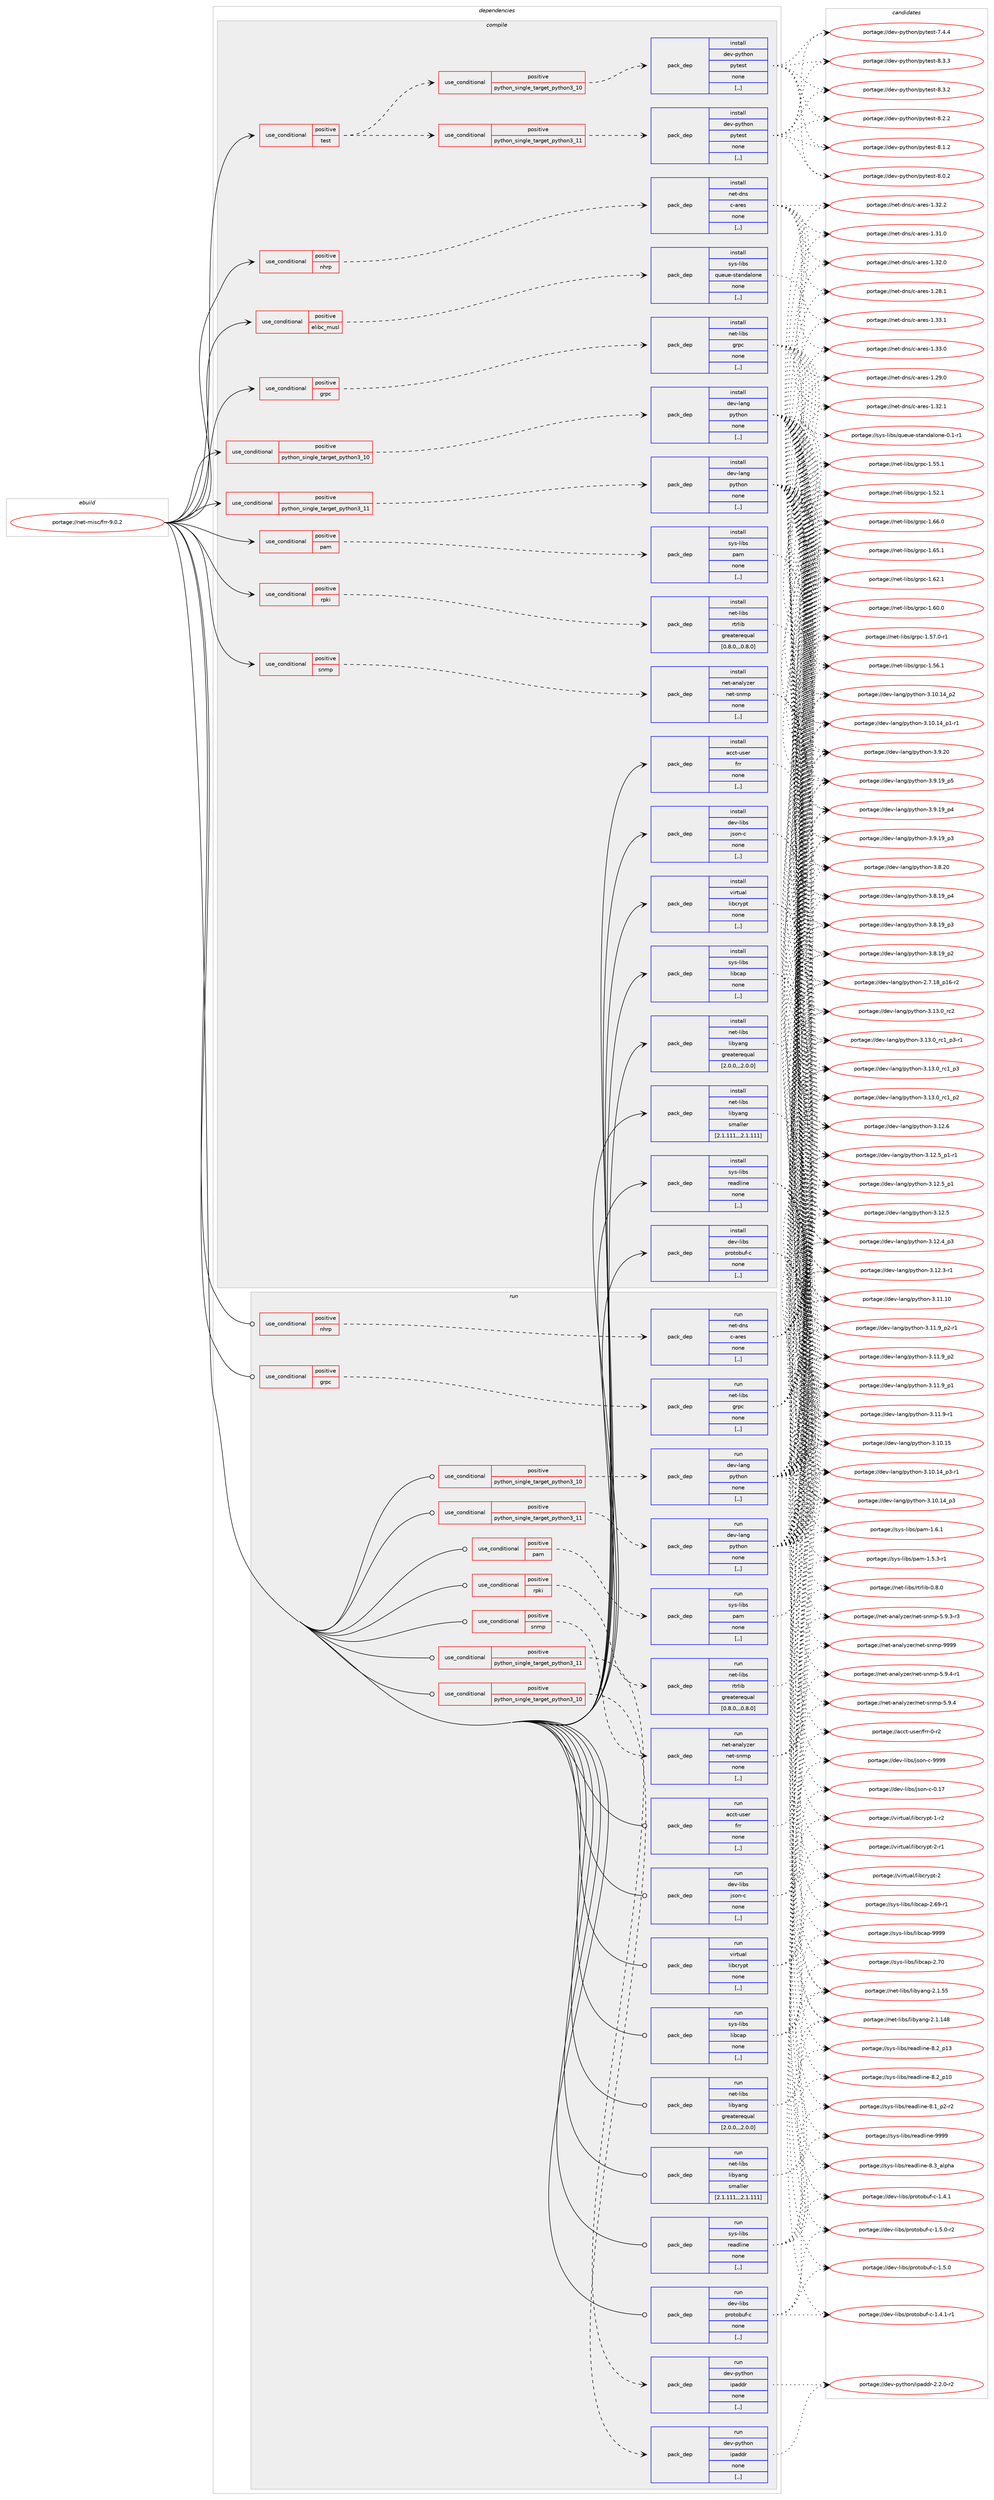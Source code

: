 digraph prolog {

# *************
# Graph options
# *************

newrank=true;
concentrate=true;
compound=true;
graph [rankdir=LR,fontname=Helvetica,fontsize=10,ranksep=1.5];#, ranksep=2.5, nodesep=0.2];
edge  [arrowhead=vee];
node  [fontname=Helvetica,fontsize=10];

# **********
# The ebuild
# **********

subgraph cluster_leftcol {
color=gray;
label=<<i>ebuild</i>>;
id [label="portage://net-misc/frr-9.0.2", color=red, width=4, href="../net-misc/frr-9.0.2.svg"];
}

# ****************
# The dependencies
# ****************

subgraph cluster_midcol {
color=gray;
label=<<i>dependencies</i>>;
subgraph cluster_compile {
fillcolor="#eeeeee";
style=filled;
label=<<i>compile</i>>;
subgraph cond231154 {
dependency880560 [label=<<TABLE BORDER="0" CELLBORDER="1" CELLSPACING="0" CELLPADDING="4"><TR><TD ROWSPAN="3" CELLPADDING="10">use_conditional</TD></TR><TR><TD>positive</TD></TR><TR><TD>elibc_musl</TD></TR></TABLE>>, shape=none, color=red];
subgraph pack642973 {
dependency880561 [label=<<TABLE BORDER="0" CELLBORDER="1" CELLSPACING="0" CELLPADDING="4" WIDTH="220"><TR><TD ROWSPAN="6" CELLPADDING="30">pack_dep</TD></TR><TR><TD WIDTH="110">install</TD></TR><TR><TD>sys-libs</TD></TR><TR><TD>queue-standalone</TD></TR><TR><TD>none</TD></TR><TR><TD>[,,]</TD></TR></TABLE>>, shape=none, color=blue];
}
dependency880560:e -> dependency880561:w [weight=20,style="dashed",arrowhead="vee"];
}
id:e -> dependency880560:w [weight=20,style="solid",arrowhead="vee"];
subgraph cond231155 {
dependency880562 [label=<<TABLE BORDER="0" CELLBORDER="1" CELLSPACING="0" CELLPADDING="4"><TR><TD ROWSPAN="3" CELLPADDING="10">use_conditional</TD></TR><TR><TD>positive</TD></TR><TR><TD>grpc</TD></TR></TABLE>>, shape=none, color=red];
subgraph pack642974 {
dependency880563 [label=<<TABLE BORDER="0" CELLBORDER="1" CELLSPACING="0" CELLPADDING="4" WIDTH="220"><TR><TD ROWSPAN="6" CELLPADDING="30">pack_dep</TD></TR><TR><TD WIDTH="110">install</TD></TR><TR><TD>net-libs</TD></TR><TR><TD>grpc</TD></TR><TR><TD>none</TD></TR><TR><TD>[,,]</TD></TR></TABLE>>, shape=none, color=blue];
}
dependency880562:e -> dependency880563:w [weight=20,style="dashed",arrowhead="vee"];
}
id:e -> dependency880562:w [weight=20,style="solid",arrowhead="vee"];
subgraph cond231156 {
dependency880564 [label=<<TABLE BORDER="0" CELLBORDER="1" CELLSPACING="0" CELLPADDING="4"><TR><TD ROWSPAN="3" CELLPADDING="10">use_conditional</TD></TR><TR><TD>positive</TD></TR><TR><TD>nhrp</TD></TR></TABLE>>, shape=none, color=red];
subgraph pack642975 {
dependency880565 [label=<<TABLE BORDER="0" CELLBORDER="1" CELLSPACING="0" CELLPADDING="4" WIDTH="220"><TR><TD ROWSPAN="6" CELLPADDING="30">pack_dep</TD></TR><TR><TD WIDTH="110">install</TD></TR><TR><TD>net-dns</TD></TR><TR><TD>c-ares</TD></TR><TR><TD>none</TD></TR><TR><TD>[,,]</TD></TR></TABLE>>, shape=none, color=blue];
}
dependency880564:e -> dependency880565:w [weight=20,style="dashed",arrowhead="vee"];
}
id:e -> dependency880564:w [weight=20,style="solid",arrowhead="vee"];
subgraph cond231157 {
dependency880566 [label=<<TABLE BORDER="0" CELLBORDER="1" CELLSPACING="0" CELLPADDING="4"><TR><TD ROWSPAN="3" CELLPADDING="10">use_conditional</TD></TR><TR><TD>positive</TD></TR><TR><TD>pam</TD></TR></TABLE>>, shape=none, color=red];
subgraph pack642976 {
dependency880567 [label=<<TABLE BORDER="0" CELLBORDER="1" CELLSPACING="0" CELLPADDING="4" WIDTH="220"><TR><TD ROWSPAN="6" CELLPADDING="30">pack_dep</TD></TR><TR><TD WIDTH="110">install</TD></TR><TR><TD>sys-libs</TD></TR><TR><TD>pam</TD></TR><TR><TD>none</TD></TR><TR><TD>[,,]</TD></TR></TABLE>>, shape=none, color=blue];
}
dependency880566:e -> dependency880567:w [weight=20,style="dashed",arrowhead="vee"];
}
id:e -> dependency880566:w [weight=20,style="solid",arrowhead="vee"];
subgraph cond231158 {
dependency880568 [label=<<TABLE BORDER="0" CELLBORDER="1" CELLSPACING="0" CELLPADDING="4"><TR><TD ROWSPAN="3" CELLPADDING="10">use_conditional</TD></TR><TR><TD>positive</TD></TR><TR><TD>python_single_target_python3_10</TD></TR></TABLE>>, shape=none, color=red];
subgraph pack642977 {
dependency880569 [label=<<TABLE BORDER="0" CELLBORDER="1" CELLSPACING="0" CELLPADDING="4" WIDTH="220"><TR><TD ROWSPAN="6" CELLPADDING="30">pack_dep</TD></TR><TR><TD WIDTH="110">install</TD></TR><TR><TD>dev-lang</TD></TR><TR><TD>python</TD></TR><TR><TD>none</TD></TR><TR><TD>[,,]</TD></TR></TABLE>>, shape=none, color=blue];
}
dependency880568:e -> dependency880569:w [weight=20,style="dashed",arrowhead="vee"];
}
id:e -> dependency880568:w [weight=20,style="solid",arrowhead="vee"];
subgraph cond231159 {
dependency880570 [label=<<TABLE BORDER="0" CELLBORDER="1" CELLSPACING="0" CELLPADDING="4"><TR><TD ROWSPAN="3" CELLPADDING="10">use_conditional</TD></TR><TR><TD>positive</TD></TR><TR><TD>python_single_target_python3_11</TD></TR></TABLE>>, shape=none, color=red];
subgraph pack642978 {
dependency880571 [label=<<TABLE BORDER="0" CELLBORDER="1" CELLSPACING="0" CELLPADDING="4" WIDTH="220"><TR><TD ROWSPAN="6" CELLPADDING="30">pack_dep</TD></TR><TR><TD WIDTH="110">install</TD></TR><TR><TD>dev-lang</TD></TR><TR><TD>python</TD></TR><TR><TD>none</TD></TR><TR><TD>[,,]</TD></TR></TABLE>>, shape=none, color=blue];
}
dependency880570:e -> dependency880571:w [weight=20,style="dashed",arrowhead="vee"];
}
id:e -> dependency880570:w [weight=20,style="solid",arrowhead="vee"];
subgraph cond231160 {
dependency880572 [label=<<TABLE BORDER="0" CELLBORDER="1" CELLSPACING="0" CELLPADDING="4"><TR><TD ROWSPAN="3" CELLPADDING="10">use_conditional</TD></TR><TR><TD>positive</TD></TR><TR><TD>rpki</TD></TR></TABLE>>, shape=none, color=red];
subgraph pack642979 {
dependency880573 [label=<<TABLE BORDER="0" CELLBORDER="1" CELLSPACING="0" CELLPADDING="4" WIDTH="220"><TR><TD ROWSPAN="6" CELLPADDING="30">pack_dep</TD></TR><TR><TD WIDTH="110">install</TD></TR><TR><TD>net-libs</TD></TR><TR><TD>rtrlib</TD></TR><TR><TD>greaterequal</TD></TR><TR><TD>[0.8.0,,,0.8.0]</TD></TR></TABLE>>, shape=none, color=blue];
}
dependency880572:e -> dependency880573:w [weight=20,style="dashed",arrowhead="vee"];
}
id:e -> dependency880572:w [weight=20,style="solid",arrowhead="vee"];
subgraph cond231161 {
dependency880574 [label=<<TABLE BORDER="0" CELLBORDER="1" CELLSPACING="0" CELLPADDING="4"><TR><TD ROWSPAN="3" CELLPADDING="10">use_conditional</TD></TR><TR><TD>positive</TD></TR><TR><TD>snmp</TD></TR></TABLE>>, shape=none, color=red];
subgraph pack642980 {
dependency880575 [label=<<TABLE BORDER="0" CELLBORDER="1" CELLSPACING="0" CELLPADDING="4" WIDTH="220"><TR><TD ROWSPAN="6" CELLPADDING="30">pack_dep</TD></TR><TR><TD WIDTH="110">install</TD></TR><TR><TD>net-analyzer</TD></TR><TR><TD>net-snmp</TD></TR><TR><TD>none</TD></TR><TR><TD>[,,]</TD></TR></TABLE>>, shape=none, color=blue];
}
dependency880574:e -> dependency880575:w [weight=20,style="dashed",arrowhead="vee"];
}
id:e -> dependency880574:w [weight=20,style="solid",arrowhead="vee"];
subgraph cond231162 {
dependency880576 [label=<<TABLE BORDER="0" CELLBORDER="1" CELLSPACING="0" CELLPADDING="4"><TR><TD ROWSPAN="3" CELLPADDING="10">use_conditional</TD></TR><TR><TD>positive</TD></TR><TR><TD>test</TD></TR></TABLE>>, shape=none, color=red];
subgraph cond231163 {
dependency880577 [label=<<TABLE BORDER="0" CELLBORDER="1" CELLSPACING="0" CELLPADDING="4"><TR><TD ROWSPAN="3" CELLPADDING="10">use_conditional</TD></TR><TR><TD>positive</TD></TR><TR><TD>python_single_target_python3_10</TD></TR></TABLE>>, shape=none, color=red];
subgraph pack642981 {
dependency880578 [label=<<TABLE BORDER="0" CELLBORDER="1" CELLSPACING="0" CELLPADDING="4" WIDTH="220"><TR><TD ROWSPAN="6" CELLPADDING="30">pack_dep</TD></TR><TR><TD WIDTH="110">install</TD></TR><TR><TD>dev-python</TD></TR><TR><TD>pytest</TD></TR><TR><TD>none</TD></TR><TR><TD>[,,]</TD></TR></TABLE>>, shape=none, color=blue];
}
dependency880577:e -> dependency880578:w [weight=20,style="dashed",arrowhead="vee"];
}
dependency880576:e -> dependency880577:w [weight=20,style="dashed",arrowhead="vee"];
subgraph cond231164 {
dependency880579 [label=<<TABLE BORDER="0" CELLBORDER="1" CELLSPACING="0" CELLPADDING="4"><TR><TD ROWSPAN="3" CELLPADDING="10">use_conditional</TD></TR><TR><TD>positive</TD></TR><TR><TD>python_single_target_python3_11</TD></TR></TABLE>>, shape=none, color=red];
subgraph pack642982 {
dependency880580 [label=<<TABLE BORDER="0" CELLBORDER="1" CELLSPACING="0" CELLPADDING="4" WIDTH="220"><TR><TD ROWSPAN="6" CELLPADDING="30">pack_dep</TD></TR><TR><TD WIDTH="110">install</TD></TR><TR><TD>dev-python</TD></TR><TR><TD>pytest</TD></TR><TR><TD>none</TD></TR><TR><TD>[,,]</TD></TR></TABLE>>, shape=none, color=blue];
}
dependency880579:e -> dependency880580:w [weight=20,style="dashed",arrowhead="vee"];
}
dependency880576:e -> dependency880579:w [weight=20,style="dashed",arrowhead="vee"];
}
id:e -> dependency880576:w [weight=20,style="solid",arrowhead="vee"];
subgraph pack642983 {
dependency880581 [label=<<TABLE BORDER="0" CELLBORDER="1" CELLSPACING="0" CELLPADDING="4" WIDTH="220"><TR><TD ROWSPAN="6" CELLPADDING="30">pack_dep</TD></TR><TR><TD WIDTH="110">install</TD></TR><TR><TD>acct-user</TD></TR><TR><TD>frr</TD></TR><TR><TD>none</TD></TR><TR><TD>[,,]</TD></TR></TABLE>>, shape=none, color=blue];
}
id:e -> dependency880581:w [weight=20,style="solid",arrowhead="vee"];
subgraph pack642984 {
dependency880582 [label=<<TABLE BORDER="0" CELLBORDER="1" CELLSPACING="0" CELLPADDING="4" WIDTH="220"><TR><TD ROWSPAN="6" CELLPADDING="30">pack_dep</TD></TR><TR><TD WIDTH="110">install</TD></TR><TR><TD>dev-libs</TD></TR><TR><TD>json-c</TD></TR><TR><TD>none</TD></TR><TR><TD>[,,]</TD></TR></TABLE>>, shape=none, color=blue];
}
id:e -> dependency880582:w [weight=20,style="solid",arrowhead="vee"];
subgraph pack642985 {
dependency880583 [label=<<TABLE BORDER="0" CELLBORDER="1" CELLSPACING="0" CELLPADDING="4" WIDTH="220"><TR><TD ROWSPAN="6" CELLPADDING="30">pack_dep</TD></TR><TR><TD WIDTH="110">install</TD></TR><TR><TD>dev-libs</TD></TR><TR><TD>protobuf-c</TD></TR><TR><TD>none</TD></TR><TR><TD>[,,]</TD></TR></TABLE>>, shape=none, color=blue];
}
id:e -> dependency880583:w [weight=20,style="solid",arrowhead="vee"];
subgraph pack642986 {
dependency880584 [label=<<TABLE BORDER="0" CELLBORDER="1" CELLSPACING="0" CELLPADDING="4" WIDTH="220"><TR><TD ROWSPAN="6" CELLPADDING="30">pack_dep</TD></TR><TR><TD WIDTH="110">install</TD></TR><TR><TD>net-libs</TD></TR><TR><TD>libyang</TD></TR><TR><TD>greaterequal</TD></TR><TR><TD>[2.0.0,,,2.0.0]</TD></TR></TABLE>>, shape=none, color=blue];
}
id:e -> dependency880584:w [weight=20,style="solid",arrowhead="vee"];
subgraph pack642987 {
dependency880585 [label=<<TABLE BORDER="0" CELLBORDER="1" CELLSPACING="0" CELLPADDING="4" WIDTH="220"><TR><TD ROWSPAN="6" CELLPADDING="30">pack_dep</TD></TR><TR><TD WIDTH="110">install</TD></TR><TR><TD>net-libs</TD></TR><TR><TD>libyang</TD></TR><TR><TD>smaller</TD></TR><TR><TD>[2.1.111,,,2.1.111]</TD></TR></TABLE>>, shape=none, color=blue];
}
id:e -> dependency880585:w [weight=20,style="solid",arrowhead="vee"];
subgraph pack642988 {
dependency880586 [label=<<TABLE BORDER="0" CELLBORDER="1" CELLSPACING="0" CELLPADDING="4" WIDTH="220"><TR><TD ROWSPAN="6" CELLPADDING="30">pack_dep</TD></TR><TR><TD WIDTH="110">install</TD></TR><TR><TD>sys-libs</TD></TR><TR><TD>libcap</TD></TR><TR><TD>none</TD></TR><TR><TD>[,,]</TD></TR></TABLE>>, shape=none, color=blue];
}
id:e -> dependency880586:w [weight=20,style="solid",arrowhead="vee"];
subgraph pack642989 {
dependency880587 [label=<<TABLE BORDER="0" CELLBORDER="1" CELLSPACING="0" CELLPADDING="4" WIDTH="220"><TR><TD ROWSPAN="6" CELLPADDING="30">pack_dep</TD></TR><TR><TD WIDTH="110">install</TD></TR><TR><TD>sys-libs</TD></TR><TR><TD>readline</TD></TR><TR><TD>none</TD></TR><TR><TD>[,,]</TD></TR></TABLE>>, shape=none, color=blue];
}
id:e -> dependency880587:w [weight=20,style="solid",arrowhead="vee"];
subgraph pack642990 {
dependency880588 [label=<<TABLE BORDER="0" CELLBORDER="1" CELLSPACING="0" CELLPADDING="4" WIDTH="220"><TR><TD ROWSPAN="6" CELLPADDING="30">pack_dep</TD></TR><TR><TD WIDTH="110">install</TD></TR><TR><TD>virtual</TD></TR><TR><TD>libcrypt</TD></TR><TR><TD>none</TD></TR><TR><TD>[,,]</TD></TR></TABLE>>, shape=none, color=blue];
}
id:e -> dependency880588:w [weight=20,style="solid",arrowhead="vee"];
}
subgraph cluster_compileandrun {
fillcolor="#eeeeee";
style=filled;
label=<<i>compile and run</i>>;
}
subgraph cluster_run {
fillcolor="#eeeeee";
style=filled;
label=<<i>run</i>>;
subgraph cond231165 {
dependency880589 [label=<<TABLE BORDER="0" CELLBORDER="1" CELLSPACING="0" CELLPADDING="4"><TR><TD ROWSPAN="3" CELLPADDING="10">use_conditional</TD></TR><TR><TD>positive</TD></TR><TR><TD>grpc</TD></TR></TABLE>>, shape=none, color=red];
subgraph pack642991 {
dependency880590 [label=<<TABLE BORDER="0" CELLBORDER="1" CELLSPACING="0" CELLPADDING="4" WIDTH="220"><TR><TD ROWSPAN="6" CELLPADDING="30">pack_dep</TD></TR><TR><TD WIDTH="110">run</TD></TR><TR><TD>net-libs</TD></TR><TR><TD>grpc</TD></TR><TR><TD>none</TD></TR><TR><TD>[,,]</TD></TR></TABLE>>, shape=none, color=blue];
}
dependency880589:e -> dependency880590:w [weight=20,style="dashed",arrowhead="vee"];
}
id:e -> dependency880589:w [weight=20,style="solid",arrowhead="odot"];
subgraph cond231166 {
dependency880591 [label=<<TABLE BORDER="0" CELLBORDER="1" CELLSPACING="0" CELLPADDING="4"><TR><TD ROWSPAN="3" CELLPADDING="10">use_conditional</TD></TR><TR><TD>positive</TD></TR><TR><TD>nhrp</TD></TR></TABLE>>, shape=none, color=red];
subgraph pack642992 {
dependency880592 [label=<<TABLE BORDER="0" CELLBORDER="1" CELLSPACING="0" CELLPADDING="4" WIDTH="220"><TR><TD ROWSPAN="6" CELLPADDING="30">pack_dep</TD></TR><TR><TD WIDTH="110">run</TD></TR><TR><TD>net-dns</TD></TR><TR><TD>c-ares</TD></TR><TR><TD>none</TD></TR><TR><TD>[,,]</TD></TR></TABLE>>, shape=none, color=blue];
}
dependency880591:e -> dependency880592:w [weight=20,style="dashed",arrowhead="vee"];
}
id:e -> dependency880591:w [weight=20,style="solid",arrowhead="odot"];
subgraph cond231167 {
dependency880593 [label=<<TABLE BORDER="0" CELLBORDER="1" CELLSPACING="0" CELLPADDING="4"><TR><TD ROWSPAN="3" CELLPADDING="10">use_conditional</TD></TR><TR><TD>positive</TD></TR><TR><TD>pam</TD></TR></TABLE>>, shape=none, color=red];
subgraph pack642993 {
dependency880594 [label=<<TABLE BORDER="0" CELLBORDER="1" CELLSPACING="0" CELLPADDING="4" WIDTH="220"><TR><TD ROWSPAN="6" CELLPADDING="30">pack_dep</TD></TR><TR><TD WIDTH="110">run</TD></TR><TR><TD>sys-libs</TD></TR><TR><TD>pam</TD></TR><TR><TD>none</TD></TR><TR><TD>[,,]</TD></TR></TABLE>>, shape=none, color=blue];
}
dependency880593:e -> dependency880594:w [weight=20,style="dashed",arrowhead="vee"];
}
id:e -> dependency880593:w [weight=20,style="solid",arrowhead="odot"];
subgraph cond231168 {
dependency880595 [label=<<TABLE BORDER="0" CELLBORDER="1" CELLSPACING="0" CELLPADDING="4"><TR><TD ROWSPAN="3" CELLPADDING="10">use_conditional</TD></TR><TR><TD>positive</TD></TR><TR><TD>python_single_target_python3_10</TD></TR></TABLE>>, shape=none, color=red];
subgraph pack642994 {
dependency880596 [label=<<TABLE BORDER="0" CELLBORDER="1" CELLSPACING="0" CELLPADDING="4" WIDTH="220"><TR><TD ROWSPAN="6" CELLPADDING="30">pack_dep</TD></TR><TR><TD WIDTH="110">run</TD></TR><TR><TD>dev-lang</TD></TR><TR><TD>python</TD></TR><TR><TD>none</TD></TR><TR><TD>[,,]</TD></TR></TABLE>>, shape=none, color=blue];
}
dependency880595:e -> dependency880596:w [weight=20,style="dashed",arrowhead="vee"];
}
id:e -> dependency880595:w [weight=20,style="solid",arrowhead="odot"];
subgraph cond231169 {
dependency880597 [label=<<TABLE BORDER="0" CELLBORDER="1" CELLSPACING="0" CELLPADDING="4"><TR><TD ROWSPAN="3" CELLPADDING="10">use_conditional</TD></TR><TR><TD>positive</TD></TR><TR><TD>python_single_target_python3_10</TD></TR></TABLE>>, shape=none, color=red];
subgraph pack642995 {
dependency880598 [label=<<TABLE BORDER="0" CELLBORDER="1" CELLSPACING="0" CELLPADDING="4" WIDTH="220"><TR><TD ROWSPAN="6" CELLPADDING="30">pack_dep</TD></TR><TR><TD WIDTH="110">run</TD></TR><TR><TD>dev-python</TD></TR><TR><TD>ipaddr</TD></TR><TR><TD>none</TD></TR><TR><TD>[,,]</TD></TR></TABLE>>, shape=none, color=blue];
}
dependency880597:e -> dependency880598:w [weight=20,style="dashed",arrowhead="vee"];
}
id:e -> dependency880597:w [weight=20,style="solid",arrowhead="odot"];
subgraph cond231170 {
dependency880599 [label=<<TABLE BORDER="0" CELLBORDER="1" CELLSPACING="0" CELLPADDING="4"><TR><TD ROWSPAN="3" CELLPADDING="10">use_conditional</TD></TR><TR><TD>positive</TD></TR><TR><TD>python_single_target_python3_11</TD></TR></TABLE>>, shape=none, color=red];
subgraph pack642996 {
dependency880600 [label=<<TABLE BORDER="0" CELLBORDER="1" CELLSPACING="0" CELLPADDING="4" WIDTH="220"><TR><TD ROWSPAN="6" CELLPADDING="30">pack_dep</TD></TR><TR><TD WIDTH="110">run</TD></TR><TR><TD>dev-lang</TD></TR><TR><TD>python</TD></TR><TR><TD>none</TD></TR><TR><TD>[,,]</TD></TR></TABLE>>, shape=none, color=blue];
}
dependency880599:e -> dependency880600:w [weight=20,style="dashed",arrowhead="vee"];
}
id:e -> dependency880599:w [weight=20,style="solid",arrowhead="odot"];
subgraph cond231171 {
dependency880601 [label=<<TABLE BORDER="0" CELLBORDER="1" CELLSPACING="0" CELLPADDING="4"><TR><TD ROWSPAN="3" CELLPADDING="10">use_conditional</TD></TR><TR><TD>positive</TD></TR><TR><TD>python_single_target_python3_11</TD></TR></TABLE>>, shape=none, color=red];
subgraph pack642997 {
dependency880602 [label=<<TABLE BORDER="0" CELLBORDER="1" CELLSPACING="0" CELLPADDING="4" WIDTH="220"><TR><TD ROWSPAN="6" CELLPADDING="30">pack_dep</TD></TR><TR><TD WIDTH="110">run</TD></TR><TR><TD>dev-python</TD></TR><TR><TD>ipaddr</TD></TR><TR><TD>none</TD></TR><TR><TD>[,,]</TD></TR></TABLE>>, shape=none, color=blue];
}
dependency880601:e -> dependency880602:w [weight=20,style="dashed",arrowhead="vee"];
}
id:e -> dependency880601:w [weight=20,style="solid",arrowhead="odot"];
subgraph cond231172 {
dependency880603 [label=<<TABLE BORDER="0" CELLBORDER="1" CELLSPACING="0" CELLPADDING="4"><TR><TD ROWSPAN="3" CELLPADDING="10">use_conditional</TD></TR><TR><TD>positive</TD></TR><TR><TD>rpki</TD></TR></TABLE>>, shape=none, color=red];
subgraph pack642998 {
dependency880604 [label=<<TABLE BORDER="0" CELLBORDER="1" CELLSPACING="0" CELLPADDING="4" WIDTH="220"><TR><TD ROWSPAN="6" CELLPADDING="30">pack_dep</TD></TR><TR><TD WIDTH="110">run</TD></TR><TR><TD>net-libs</TD></TR><TR><TD>rtrlib</TD></TR><TR><TD>greaterequal</TD></TR><TR><TD>[0.8.0,,,0.8.0]</TD></TR></TABLE>>, shape=none, color=blue];
}
dependency880603:e -> dependency880604:w [weight=20,style="dashed",arrowhead="vee"];
}
id:e -> dependency880603:w [weight=20,style="solid",arrowhead="odot"];
subgraph cond231173 {
dependency880605 [label=<<TABLE BORDER="0" CELLBORDER="1" CELLSPACING="0" CELLPADDING="4"><TR><TD ROWSPAN="3" CELLPADDING="10">use_conditional</TD></TR><TR><TD>positive</TD></TR><TR><TD>snmp</TD></TR></TABLE>>, shape=none, color=red];
subgraph pack642999 {
dependency880606 [label=<<TABLE BORDER="0" CELLBORDER="1" CELLSPACING="0" CELLPADDING="4" WIDTH="220"><TR><TD ROWSPAN="6" CELLPADDING="30">pack_dep</TD></TR><TR><TD WIDTH="110">run</TD></TR><TR><TD>net-analyzer</TD></TR><TR><TD>net-snmp</TD></TR><TR><TD>none</TD></TR><TR><TD>[,,]</TD></TR></TABLE>>, shape=none, color=blue];
}
dependency880605:e -> dependency880606:w [weight=20,style="dashed",arrowhead="vee"];
}
id:e -> dependency880605:w [weight=20,style="solid",arrowhead="odot"];
subgraph pack643000 {
dependency880607 [label=<<TABLE BORDER="0" CELLBORDER="1" CELLSPACING="0" CELLPADDING="4" WIDTH="220"><TR><TD ROWSPAN="6" CELLPADDING="30">pack_dep</TD></TR><TR><TD WIDTH="110">run</TD></TR><TR><TD>acct-user</TD></TR><TR><TD>frr</TD></TR><TR><TD>none</TD></TR><TR><TD>[,,]</TD></TR></TABLE>>, shape=none, color=blue];
}
id:e -> dependency880607:w [weight=20,style="solid",arrowhead="odot"];
subgraph pack643001 {
dependency880608 [label=<<TABLE BORDER="0" CELLBORDER="1" CELLSPACING="0" CELLPADDING="4" WIDTH="220"><TR><TD ROWSPAN="6" CELLPADDING="30">pack_dep</TD></TR><TR><TD WIDTH="110">run</TD></TR><TR><TD>dev-libs</TD></TR><TR><TD>json-c</TD></TR><TR><TD>none</TD></TR><TR><TD>[,,]</TD></TR></TABLE>>, shape=none, color=blue];
}
id:e -> dependency880608:w [weight=20,style="solid",arrowhead="odot"];
subgraph pack643002 {
dependency880609 [label=<<TABLE BORDER="0" CELLBORDER="1" CELLSPACING="0" CELLPADDING="4" WIDTH="220"><TR><TD ROWSPAN="6" CELLPADDING="30">pack_dep</TD></TR><TR><TD WIDTH="110">run</TD></TR><TR><TD>dev-libs</TD></TR><TR><TD>protobuf-c</TD></TR><TR><TD>none</TD></TR><TR><TD>[,,]</TD></TR></TABLE>>, shape=none, color=blue];
}
id:e -> dependency880609:w [weight=20,style="solid",arrowhead="odot"];
subgraph pack643003 {
dependency880610 [label=<<TABLE BORDER="0" CELLBORDER="1" CELLSPACING="0" CELLPADDING="4" WIDTH="220"><TR><TD ROWSPAN="6" CELLPADDING="30">pack_dep</TD></TR><TR><TD WIDTH="110">run</TD></TR><TR><TD>net-libs</TD></TR><TR><TD>libyang</TD></TR><TR><TD>greaterequal</TD></TR><TR><TD>[2.0.0,,,2.0.0]</TD></TR></TABLE>>, shape=none, color=blue];
}
id:e -> dependency880610:w [weight=20,style="solid",arrowhead="odot"];
subgraph pack643004 {
dependency880611 [label=<<TABLE BORDER="0" CELLBORDER="1" CELLSPACING="0" CELLPADDING="4" WIDTH="220"><TR><TD ROWSPAN="6" CELLPADDING="30">pack_dep</TD></TR><TR><TD WIDTH="110">run</TD></TR><TR><TD>net-libs</TD></TR><TR><TD>libyang</TD></TR><TR><TD>smaller</TD></TR><TR><TD>[2.1.111,,,2.1.111]</TD></TR></TABLE>>, shape=none, color=blue];
}
id:e -> dependency880611:w [weight=20,style="solid",arrowhead="odot"];
subgraph pack643005 {
dependency880612 [label=<<TABLE BORDER="0" CELLBORDER="1" CELLSPACING="0" CELLPADDING="4" WIDTH="220"><TR><TD ROWSPAN="6" CELLPADDING="30">pack_dep</TD></TR><TR><TD WIDTH="110">run</TD></TR><TR><TD>sys-libs</TD></TR><TR><TD>libcap</TD></TR><TR><TD>none</TD></TR><TR><TD>[,,]</TD></TR></TABLE>>, shape=none, color=blue];
}
id:e -> dependency880612:w [weight=20,style="solid",arrowhead="odot"];
subgraph pack643006 {
dependency880613 [label=<<TABLE BORDER="0" CELLBORDER="1" CELLSPACING="0" CELLPADDING="4" WIDTH="220"><TR><TD ROWSPAN="6" CELLPADDING="30">pack_dep</TD></TR><TR><TD WIDTH="110">run</TD></TR><TR><TD>sys-libs</TD></TR><TR><TD>readline</TD></TR><TR><TD>none</TD></TR><TR><TD>[,,]</TD></TR></TABLE>>, shape=none, color=blue];
}
id:e -> dependency880613:w [weight=20,style="solid",arrowhead="odot"];
subgraph pack643007 {
dependency880614 [label=<<TABLE BORDER="0" CELLBORDER="1" CELLSPACING="0" CELLPADDING="4" WIDTH="220"><TR><TD ROWSPAN="6" CELLPADDING="30">pack_dep</TD></TR><TR><TD WIDTH="110">run</TD></TR><TR><TD>virtual</TD></TR><TR><TD>libcrypt</TD></TR><TR><TD>none</TD></TR><TR><TD>[,,]</TD></TR></TABLE>>, shape=none, color=blue];
}
id:e -> dependency880614:w [weight=20,style="solid",arrowhead="odot"];
}
}

# **************
# The candidates
# **************

subgraph cluster_choices {
rank=same;
color=gray;
label=<<i>candidates</i>>;

subgraph choice642973 {
color=black;
nodesep=1;
choice115121115451081059811547113117101117101451151169711010097108111110101454846494511449 [label="portage://sys-libs/queue-standalone-0.1-r1", color=red, width=4,href="../sys-libs/queue-standalone-0.1-r1.svg"];
dependency880561:e -> choice115121115451081059811547113117101117101451151169711010097108111110101454846494511449:w [style=dotted,weight="100"];
}
subgraph choice642974 {
color=black;
nodesep=1;
choice1101011164510810598115471031141129945494654544648 [label="portage://net-libs/grpc-1.66.0", color=red, width=4,href="../net-libs/grpc-1.66.0.svg"];
choice1101011164510810598115471031141129945494654534649 [label="portage://net-libs/grpc-1.65.1", color=red, width=4,href="../net-libs/grpc-1.65.1.svg"];
choice1101011164510810598115471031141129945494654504649 [label="portage://net-libs/grpc-1.62.1", color=red, width=4,href="../net-libs/grpc-1.62.1.svg"];
choice1101011164510810598115471031141129945494654484648 [label="portage://net-libs/grpc-1.60.0", color=red, width=4,href="../net-libs/grpc-1.60.0.svg"];
choice11010111645108105981154710311411299454946535546484511449 [label="portage://net-libs/grpc-1.57.0-r1", color=red, width=4,href="../net-libs/grpc-1.57.0-r1.svg"];
choice1101011164510810598115471031141129945494653544649 [label="portage://net-libs/grpc-1.56.1", color=red, width=4,href="../net-libs/grpc-1.56.1.svg"];
choice1101011164510810598115471031141129945494653534649 [label="portage://net-libs/grpc-1.55.1", color=red, width=4,href="../net-libs/grpc-1.55.1.svg"];
choice1101011164510810598115471031141129945494653504649 [label="portage://net-libs/grpc-1.52.1", color=red, width=4,href="../net-libs/grpc-1.52.1.svg"];
dependency880563:e -> choice1101011164510810598115471031141129945494654544648:w [style=dotted,weight="100"];
dependency880563:e -> choice1101011164510810598115471031141129945494654534649:w [style=dotted,weight="100"];
dependency880563:e -> choice1101011164510810598115471031141129945494654504649:w [style=dotted,weight="100"];
dependency880563:e -> choice1101011164510810598115471031141129945494654484648:w [style=dotted,weight="100"];
dependency880563:e -> choice11010111645108105981154710311411299454946535546484511449:w [style=dotted,weight="100"];
dependency880563:e -> choice1101011164510810598115471031141129945494653544649:w [style=dotted,weight="100"];
dependency880563:e -> choice1101011164510810598115471031141129945494653534649:w [style=dotted,weight="100"];
dependency880563:e -> choice1101011164510810598115471031141129945494653504649:w [style=dotted,weight="100"];
}
subgraph choice642975 {
color=black;
nodesep=1;
choice110101116451001101154799459711410111545494651514649 [label="portage://net-dns/c-ares-1.33.1", color=red, width=4,href="../net-dns/c-ares-1.33.1.svg"];
choice110101116451001101154799459711410111545494651514648 [label="portage://net-dns/c-ares-1.33.0", color=red, width=4,href="../net-dns/c-ares-1.33.0.svg"];
choice110101116451001101154799459711410111545494651504650 [label="portage://net-dns/c-ares-1.32.2", color=red, width=4,href="../net-dns/c-ares-1.32.2.svg"];
choice110101116451001101154799459711410111545494651504649 [label="portage://net-dns/c-ares-1.32.1", color=red, width=4,href="../net-dns/c-ares-1.32.1.svg"];
choice110101116451001101154799459711410111545494651504648 [label="portage://net-dns/c-ares-1.32.0", color=red, width=4,href="../net-dns/c-ares-1.32.0.svg"];
choice110101116451001101154799459711410111545494651494648 [label="portage://net-dns/c-ares-1.31.0", color=red, width=4,href="../net-dns/c-ares-1.31.0.svg"];
choice110101116451001101154799459711410111545494650574648 [label="portage://net-dns/c-ares-1.29.0", color=red, width=4,href="../net-dns/c-ares-1.29.0.svg"];
choice110101116451001101154799459711410111545494650564649 [label="portage://net-dns/c-ares-1.28.1", color=red, width=4,href="../net-dns/c-ares-1.28.1.svg"];
dependency880565:e -> choice110101116451001101154799459711410111545494651514649:w [style=dotted,weight="100"];
dependency880565:e -> choice110101116451001101154799459711410111545494651514648:w [style=dotted,weight="100"];
dependency880565:e -> choice110101116451001101154799459711410111545494651504650:w [style=dotted,weight="100"];
dependency880565:e -> choice110101116451001101154799459711410111545494651504649:w [style=dotted,weight="100"];
dependency880565:e -> choice110101116451001101154799459711410111545494651504648:w [style=dotted,weight="100"];
dependency880565:e -> choice110101116451001101154799459711410111545494651494648:w [style=dotted,weight="100"];
dependency880565:e -> choice110101116451001101154799459711410111545494650574648:w [style=dotted,weight="100"];
dependency880565:e -> choice110101116451001101154799459711410111545494650564649:w [style=dotted,weight="100"];
}
subgraph choice642976 {
color=black;
nodesep=1;
choice11512111545108105981154711297109454946544649 [label="portage://sys-libs/pam-1.6.1", color=red, width=4,href="../sys-libs/pam-1.6.1.svg"];
choice115121115451081059811547112971094549465346514511449 [label="portage://sys-libs/pam-1.5.3-r1", color=red, width=4,href="../sys-libs/pam-1.5.3-r1.svg"];
dependency880567:e -> choice11512111545108105981154711297109454946544649:w [style=dotted,weight="100"];
dependency880567:e -> choice115121115451081059811547112971094549465346514511449:w [style=dotted,weight="100"];
}
subgraph choice642977 {
color=black;
nodesep=1;
choice10010111845108971101034711212111610411111045514649514648951149950 [label="portage://dev-lang/python-3.13.0_rc2", color=red, width=4,href="../dev-lang/python-3.13.0_rc2.svg"];
choice1001011184510897110103471121211161041111104551464951464895114994995112514511449 [label="portage://dev-lang/python-3.13.0_rc1_p3-r1", color=red, width=4,href="../dev-lang/python-3.13.0_rc1_p3-r1.svg"];
choice100101118451089711010347112121116104111110455146495146489511499499511251 [label="portage://dev-lang/python-3.13.0_rc1_p3", color=red, width=4,href="../dev-lang/python-3.13.0_rc1_p3.svg"];
choice100101118451089711010347112121116104111110455146495146489511499499511250 [label="portage://dev-lang/python-3.13.0_rc1_p2", color=red, width=4,href="../dev-lang/python-3.13.0_rc1_p2.svg"];
choice10010111845108971101034711212111610411111045514649504654 [label="portage://dev-lang/python-3.12.6", color=red, width=4,href="../dev-lang/python-3.12.6.svg"];
choice1001011184510897110103471121211161041111104551464950465395112494511449 [label="portage://dev-lang/python-3.12.5_p1-r1", color=red, width=4,href="../dev-lang/python-3.12.5_p1-r1.svg"];
choice100101118451089711010347112121116104111110455146495046539511249 [label="portage://dev-lang/python-3.12.5_p1", color=red, width=4,href="../dev-lang/python-3.12.5_p1.svg"];
choice10010111845108971101034711212111610411111045514649504653 [label="portage://dev-lang/python-3.12.5", color=red, width=4,href="../dev-lang/python-3.12.5.svg"];
choice100101118451089711010347112121116104111110455146495046529511251 [label="portage://dev-lang/python-3.12.4_p3", color=red, width=4,href="../dev-lang/python-3.12.4_p3.svg"];
choice100101118451089711010347112121116104111110455146495046514511449 [label="portage://dev-lang/python-3.12.3-r1", color=red, width=4,href="../dev-lang/python-3.12.3-r1.svg"];
choice1001011184510897110103471121211161041111104551464949464948 [label="portage://dev-lang/python-3.11.10", color=red, width=4,href="../dev-lang/python-3.11.10.svg"];
choice1001011184510897110103471121211161041111104551464949465795112504511449 [label="portage://dev-lang/python-3.11.9_p2-r1", color=red, width=4,href="../dev-lang/python-3.11.9_p2-r1.svg"];
choice100101118451089711010347112121116104111110455146494946579511250 [label="portage://dev-lang/python-3.11.9_p2", color=red, width=4,href="../dev-lang/python-3.11.9_p2.svg"];
choice100101118451089711010347112121116104111110455146494946579511249 [label="portage://dev-lang/python-3.11.9_p1", color=red, width=4,href="../dev-lang/python-3.11.9_p1.svg"];
choice100101118451089711010347112121116104111110455146494946574511449 [label="portage://dev-lang/python-3.11.9-r1", color=red, width=4,href="../dev-lang/python-3.11.9-r1.svg"];
choice1001011184510897110103471121211161041111104551464948464953 [label="portage://dev-lang/python-3.10.15", color=red, width=4,href="../dev-lang/python-3.10.15.svg"];
choice100101118451089711010347112121116104111110455146494846495295112514511449 [label="portage://dev-lang/python-3.10.14_p3-r1", color=red, width=4,href="../dev-lang/python-3.10.14_p3-r1.svg"];
choice10010111845108971101034711212111610411111045514649484649529511251 [label="portage://dev-lang/python-3.10.14_p3", color=red, width=4,href="../dev-lang/python-3.10.14_p3.svg"];
choice10010111845108971101034711212111610411111045514649484649529511250 [label="portage://dev-lang/python-3.10.14_p2", color=red, width=4,href="../dev-lang/python-3.10.14_p2.svg"];
choice100101118451089711010347112121116104111110455146494846495295112494511449 [label="portage://dev-lang/python-3.10.14_p1-r1", color=red, width=4,href="../dev-lang/python-3.10.14_p1-r1.svg"];
choice10010111845108971101034711212111610411111045514657465048 [label="portage://dev-lang/python-3.9.20", color=red, width=4,href="../dev-lang/python-3.9.20.svg"];
choice100101118451089711010347112121116104111110455146574649579511253 [label="portage://dev-lang/python-3.9.19_p5", color=red, width=4,href="../dev-lang/python-3.9.19_p5.svg"];
choice100101118451089711010347112121116104111110455146574649579511252 [label="portage://dev-lang/python-3.9.19_p4", color=red, width=4,href="../dev-lang/python-3.9.19_p4.svg"];
choice100101118451089711010347112121116104111110455146574649579511251 [label="portage://dev-lang/python-3.9.19_p3", color=red, width=4,href="../dev-lang/python-3.9.19_p3.svg"];
choice10010111845108971101034711212111610411111045514656465048 [label="portage://dev-lang/python-3.8.20", color=red, width=4,href="../dev-lang/python-3.8.20.svg"];
choice100101118451089711010347112121116104111110455146564649579511252 [label="portage://dev-lang/python-3.8.19_p4", color=red, width=4,href="../dev-lang/python-3.8.19_p4.svg"];
choice100101118451089711010347112121116104111110455146564649579511251 [label="portage://dev-lang/python-3.8.19_p3", color=red, width=4,href="../dev-lang/python-3.8.19_p3.svg"];
choice100101118451089711010347112121116104111110455146564649579511250 [label="portage://dev-lang/python-3.8.19_p2", color=red, width=4,href="../dev-lang/python-3.8.19_p2.svg"];
choice100101118451089711010347112121116104111110455046554649569511249544511450 [label="portage://dev-lang/python-2.7.18_p16-r2", color=red, width=4,href="../dev-lang/python-2.7.18_p16-r2.svg"];
dependency880569:e -> choice10010111845108971101034711212111610411111045514649514648951149950:w [style=dotted,weight="100"];
dependency880569:e -> choice1001011184510897110103471121211161041111104551464951464895114994995112514511449:w [style=dotted,weight="100"];
dependency880569:e -> choice100101118451089711010347112121116104111110455146495146489511499499511251:w [style=dotted,weight="100"];
dependency880569:e -> choice100101118451089711010347112121116104111110455146495146489511499499511250:w [style=dotted,weight="100"];
dependency880569:e -> choice10010111845108971101034711212111610411111045514649504654:w [style=dotted,weight="100"];
dependency880569:e -> choice1001011184510897110103471121211161041111104551464950465395112494511449:w [style=dotted,weight="100"];
dependency880569:e -> choice100101118451089711010347112121116104111110455146495046539511249:w [style=dotted,weight="100"];
dependency880569:e -> choice10010111845108971101034711212111610411111045514649504653:w [style=dotted,weight="100"];
dependency880569:e -> choice100101118451089711010347112121116104111110455146495046529511251:w [style=dotted,weight="100"];
dependency880569:e -> choice100101118451089711010347112121116104111110455146495046514511449:w [style=dotted,weight="100"];
dependency880569:e -> choice1001011184510897110103471121211161041111104551464949464948:w [style=dotted,weight="100"];
dependency880569:e -> choice1001011184510897110103471121211161041111104551464949465795112504511449:w [style=dotted,weight="100"];
dependency880569:e -> choice100101118451089711010347112121116104111110455146494946579511250:w [style=dotted,weight="100"];
dependency880569:e -> choice100101118451089711010347112121116104111110455146494946579511249:w [style=dotted,weight="100"];
dependency880569:e -> choice100101118451089711010347112121116104111110455146494946574511449:w [style=dotted,weight="100"];
dependency880569:e -> choice1001011184510897110103471121211161041111104551464948464953:w [style=dotted,weight="100"];
dependency880569:e -> choice100101118451089711010347112121116104111110455146494846495295112514511449:w [style=dotted,weight="100"];
dependency880569:e -> choice10010111845108971101034711212111610411111045514649484649529511251:w [style=dotted,weight="100"];
dependency880569:e -> choice10010111845108971101034711212111610411111045514649484649529511250:w [style=dotted,weight="100"];
dependency880569:e -> choice100101118451089711010347112121116104111110455146494846495295112494511449:w [style=dotted,weight="100"];
dependency880569:e -> choice10010111845108971101034711212111610411111045514657465048:w [style=dotted,weight="100"];
dependency880569:e -> choice100101118451089711010347112121116104111110455146574649579511253:w [style=dotted,weight="100"];
dependency880569:e -> choice100101118451089711010347112121116104111110455146574649579511252:w [style=dotted,weight="100"];
dependency880569:e -> choice100101118451089711010347112121116104111110455146574649579511251:w [style=dotted,weight="100"];
dependency880569:e -> choice10010111845108971101034711212111610411111045514656465048:w [style=dotted,weight="100"];
dependency880569:e -> choice100101118451089711010347112121116104111110455146564649579511252:w [style=dotted,weight="100"];
dependency880569:e -> choice100101118451089711010347112121116104111110455146564649579511251:w [style=dotted,weight="100"];
dependency880569:e -> choice100101118451089711010347112121116104111110455146564649579511250:w [style=dotted,weight="100"];
dependency880569:e -> choice100101118451089711010347112121116104111110455046554649569511249544511450:w [style=dotted,weight="100"];
}
subgraph choice642978 {
color=black;
nodesep=1;
choice10010111845108971101034711212111610411111045514649514648951149950 [label="portage://dev-lang/python-3.13.0_rc2", color=red, width=4,href="../dev-lang/python-3.13.0_rc2.svg"];
choice1001011184510897110103471121211161041111104551464951464895114994995112514511449 [label="portage://dev-lang/python-3.13.0_rc1_p3-r1", color=red, width=4,href="../dev-lang/python-3.13.0_rc1_p3-r1.svg"];
choice100101118451089711010347112121116104111110455146495146489511499499511251 [label="portage://dev-lang/python-3.13.0_rc1_p3", color=red, width=4,href="../dev-lang/python-3.13.0_rc1_p3.svg"];
choice100101118451089711010347112121116104111110455146495146489511499499511250 [label="portage://dev-lang/python-3.13.0_rc1_p2", color=red, width=4,href="../dev-lang/python-3.13.0_rc1_p2.svg"];
choice10010111845108971101034711212111610411111045514649504654 [label="portage://dev-lang/python-3.12.6", color=red, width=4,href="../dev-lang/python-3.12.6.svg"];
choice1001011184510897110103471121211161041111104551464950465395112494511449 [label="portage://dev-lang/python-3.12.5_p1-r1", color=red, width=4,href="../dev-lang/python-3.12.5_p1-r1.svg"];
choice100101118451089711010347112121116104111110455146495046539511249 [label="portage://dev-lang/python-3.12.5_p1", color=red, width=4,href="../dev-lang/python-3.12.5_p1.svg"];
choice10010111845108971101034711212111610411111045514649504653 [label="portage://dev-lang/python-3.12.5", color=red, width=4,href="../dev-lang/python-3.12.5.svg"];
choice100101118451089711010347112121116104111110455146495046529511251 [label="portage://dev-lang/python-3.12.4_p3", color=red, width=4,href="../dev-lang/python-3.12.4_p3.svg"];
choice100101118451089711010347112121116104111110455146495046514511449 [label="portage://dev-lang/python-3.12.3-r1", color=red, width=4,href="../dev-lang/python-3.12.3-r1.svg"];
choice1001011184510897110103471121211161041111104551464949464948 [label="portage://dev-lang/python-3.11.10", color=red, width=4,href="../dev-lang/python-3.11.10.svg"];
choice1001011184510897110103471121211161041111104551464949465795112504511449 [label="portage://dev-lang/python-3.11.9_p2-r1", color=red, width=4,href="../dev-lang/python-3.11.9_p2-r1.svg"];
choice100101118451089711010347112121116104111110455146494946579511250 [label="portage://dev-lang/python-3.11.9_p2", color=red, width=4,href="../dev-lang/python-3.11.9_p2.svg"];
choice100101118451089711010347112121116104111110455146494946579511249 [label="portage://dev-lang/python-3.11.9_p1", color=red, width=4,href="../dev-lang/python-3.11.9_p1.svg"];
choice100101118451089711010347112121116104111110455146494946574511449 [label="portage://dev-lang/python-3.11.9-r1", color=red, width=4,href="../dev-lang/python-3.11.9-r1.svg"];
choice1001011184510897110103471121211161041111104551464948464953 [label="portage://dev-lang/python-3.10.15", color=red, width=4,href="../dev-lang/python-3.10.15.svg"];
choice100101118451089711010347112121116104111110455146494846495295112514511449 [label="portage://dev-lang/python-3.10.14_p3-r1", color=red, width=4,href="../dev-lang/python-3.10.14_p3-r1.svg"];
choice10010111845108971101034711212111610411111045514649484649529511251 [label="portage://dev-lang/python-3.10.14_p3", color=red, width=4,href="../dev-lang/python-3.10.14_p3.svg"];
choice10010111845108971101034711212111610411111045514649484649529511250 [label="portage://dev-lang/python-3.10.14_p2", color=red, width=4,href="../dev-lang/python-3.10.14_p2.svg"];
choice100101118451089711010347112121116104111110455146494846495295112494511449 [label="portage://dev-lang/python-3.10.14_p1-r1", color=red, width=4,href="../dev-lang/python-3.10.14_p1-r1.svg"];
choice10010111845108971101034711212111610411111045514657465048 [label="portage://dev-lang/python-3.9.20", color=red, width=4,href="../dev-lang/python-3.9.20.svg"];
choice100101118451089711010347112121116104111110455146574649579511253 [label="portage://dev-lang/python-3.9.19_p5", color=red, width=4,href="../dev-lang/python-3.9.19_p5.svg"];
choice100101118451089711010347112121116104111110455146574649579511252 [label="portage://dev-lang/python-3.9.19_p4", color=red, width=4,href="../dev-lang/python-3.9.19_p4.svg"];
choice100101118451089711010347112121116104111110455146574649579511251 [label="portage://dev-lang/python-3.9.19_p3", color=red, width=4,href="../dev-lang/python-3.9.19_p3.svg"];
choice10010111845108971101034711212111610411111045514656465048 [label="portage://dev-lang/python-3.8.20", color=red, width=4,href="../dev-lang/python-3.8.20.svg"];
choice100101118451089711010347112121116104111110455146564649579511252 [label="portage://dev-lang/python-3.8.19_p4", color=red, width=4,href="../dev-lang/python-3.8.19_p4.svg"];
choice100101118451089711010347112121116104111110455146564649579511251 [label="portage://dev-lang/python-3.8.19_p3", color=red, width=4,href="../dev-lang/python-3.8.19_p3.svg"];
choice100101118451089711010347112121116104111110455146564649579511250 [label="portage://dev-lang/python-3.8.19_p2", color=red, width=4,href="../dev-lang/python-3.8.19_p2.svg"];
choice100101118451089711010347112121116104111110455046554649569511249544511450 [label="portage://dev-lang/python-2.7.18_p16-r2", color=red, width=4,href="../dev-lang/python-2.7.18_p16-r2.svg"];
dependency880571:e -> choice10010111845108971101034711212111610411111045514649514648951149950:w [style=dotted,weight="100"];
dependency880571:e -> choice1001011184510897110103471121211161041111104551464951464895114994995112514511449:w [style=dotted,weight="100"];
dependency880571:e -> choice100101118451089711010347112121116104111110455146495146489511499499511251:w [style=dotted,weight="100"];
dependency880571:e -> choice100101118451089711010347112121116104111110455146495146489511499499511250:w [style=dotted,weight="100"];
dependency880571:e -> choice10010111845108971101034711212111610411111045514649504654:w [style=dotted,weight="100"];
dependency880571:e -> choice1001011184510897110103471121211161041111104551464950465395112494511449:w [style=dotted,weight="100"];
dependency880571:e -> choice100101118451089711010347112121116104111110455146495046539511249:w [style=dotted,weight="100"];
dependency880571:e -> choice10010111845108971101034711212111610411111045514649504653:w [style=dotted,weight="100"];
dependency880571:e -> choice100101118451089711010347112121116104111110455146495046529511251:w [style=dotted,weight="100"];
dependency880571:e -> choice100101118451089711010347112121116104111110455146495046514511449:w [style=dotted,weight="100"];
dependency880571:e -> choice1001011184510897110103471121211161041111104551464949464948:w [style=dotted,weight="100"];
dependency880571:e -> choice1001011184510897110103471121211161041111104551464949465795112504511449:w [style=dotted,weight="100"];
dependency880571:e -> choice100101118451089711010347112121116104111110455146494946579511250:w [style=dotted,weight="100"];
dependency880571:e -> choice100101118451089711010347112121116104111110455146494946579511249:w [style=dotted,weight="100"];
dependency880571:e -> choice100101118451089711010347112121116104111110455146494946574511449:w [style=dotted,weight="100"];
dependency880571:e -> choice1001011184510897110103471121211161041111104551464948464953:w [style=dotted,weight="100"];
dependency880571:e -> choice100101118451089711010347112121116104111110455146494846495295112514511449:w [style=dotted,weight="100"];
dependency880571:e -> choice10010111845108971101034711212111610411111045514649484649529511251:w [style=dotted,weight="100"];
dependency880571:e -> choice10010111845108971101034711212111610411111045514649484649529511250:w [style=dotted,weight="100"];
dependency880571:e -> choice100101118451089711010347112121116104111110455146494846495295112494511449:w [style=dotted,weight="100"];
dependency880571:e -> choice10010111845108971101034711212111610411111045514657465048:w [style=dotted,weight="100"];
dependency880571:e -> choice100101118451089711010347112121116104111110455146574649579511253:w [style=dotted,weight="100"];
dependency880571:e -> choice100101118451089711010347112121116104111110455146574649579511252:w [style=dotted,weight="100"];
dependency880571:e -> choice100101118451089711010347112121116104111110455146574649579511251:w [style=dotted,weight="100"];
dependency880571:e -> choice10010111845108971101034711212111610411111045514656465048:w [style=dotted,weight="100"];
dependency880571:e -> choice100101118451089711010347112121116104111110455146564649579511252:w [style=dotted,weight="100"];
dependency880571:e -> choice100101118451089711010347112121116104111110455146564649579511251:w [style=dotted,weight="100"];
dependency880571:e -> choice100101118451089711010347112121116104111110455146564649579511250:w [style=dotted,weight="100"];
dependency880571:e -> choice100101118451089711010347112121116104111110455046554649569511249544511450:w [style=dotted,weight="100"];
}
subgraph choice642979 {
color=black;
nodesep=1;
choice11010111645108105981154711411611410810598454846564648 [label="portage://net-libs/rtrlib-0.8.0", color=red, width=4,href="../net-libs/rtrlib-0.8.0.svg"];
dependency880573:e -> choice11010111645108105981154711411611410810598454846564648:w [style=dotted,weight="100"];
}
subgraph choice642980 {
color=black;
nodesep=1;
choice11010111645971109710812112210111447110101116451151101091124557575757 [label="portage://net-analyzer/net-snmp-9999", color=red, width=4,href="../net-analyzer/net-snmp-9999.svg"];
choice11010111645971109710812112210111447110101116451151101091124553465746524511449 [label="portage://net-analyzer/net-snmp-5.9.4-r1", color=red, width=4,href="../net-analyzer/net-snmp-5.9.4-r1.svg"];
choice1101011164597110971081211221011144711010111645115110109112455346574652 [label="portage://net-analyzer/net-snmp-5.9.4", color=red, width=4,href="../net-analyzer/net-snmp-5.9.4.svg"];
choice11010111645971109710812112210111447110101116451151101091124553465746514511451 [label="portage://net-analyzer/net-snmp-5.9.3-r3", color=red, width=4,href="../net-analyzer/net-snmp-5.9.3-r3.svg"];
dependency880575:e -> choice11010111645971109710812112210111447110101116451151101091124557575757:w [style=dotted,weight="100"];
dependency880575:e -> choice11010111645971109710812112210111447110101116451151101091124553465746524511449:w [style=dotted,weight="100"];
dependency880575:e -> choice1101011164597110971081211221011144711010111645115110109112455346574652:w [style=dotted,weight="100"];
dependency880575:e -> choice11010111645971109710812112210111447110101116451151101091124553465746514511451:w [style=dotted,weight="100"];
}
subgraph choice642981 {
color=black;
nodesep=1;
choice1001011184511212111610411111047112121116101115116455646514651 [label="portage://dev-python/pytest-8.3.3", color=red, width=4,href="../dev-python/pytest-8.3.3.svg"];
choice1001011184511212111610411111047112121116101115116455646514650 [label="portage://dev-python/pytest-8.3.2", color=red, width=4,href="../dev-python/pytest-8.3.2.svg"];
choice1001011184511212111610411111047112121116101115116455646504650 [label="portage://dev-python/pytest-8.2.2", color=red, width=4,href="../dev-python/pytest-8.2.2.svg"];
choice1001011184511212111610411111047112121116101115116455646494650 [label="portage://dev-python/pytest-8.1.2", color=red, width=4,href="../dev-python/pytest-8.1.2.svg"];
choice1001011184511212111610411111047112121116101115116455646484650 [label="portage://dev-python/pytest-8.0.2", color=red, width=4,href="../dev-python/pytest-8.0.2.svg"];
choice1001011184511212111610411111047112121116101115116455546524652 [label="portage://dev-python/pytest-7.4.4", color=red, width=4,href="../dev-python/pytest-7.4.4.svg"];
dependency880578:e -> choice1001011184511212111610411111047112121116101115116455646514651:w [style=dotted,weight="100"];
dependency880578:e -> choice1001011184511212111610411111047112121116101115116455646514650:w [style=dotted,weight="100"];
dependency880578:e -> choice1001011184511212111610411111047112121116101115116455646504650:w [style=dotted,weight="100"];
dependency880578:e -> choice1001011184511212111610411111047112121116101115116455646494650:w [style=dotted,weight="100"];
dependency880578:e -> choice1001011184511212111610411111047112121116101115116455646484650:w [style=dotted,weight="100"];
dependency880578:e -> choice1001011184511212111610411111047112121116101115116455546524652:w [style=dotted,weight="100"];
}
subgraph choice642982 {
color=black;
nodesep=1;
choice1001011184511212111610411111047112121116101115116455646514651 [label="portage://dev-python/pytest-8.3.3", color=red, width=4,href="../dev-python/pytest-8.3.3.svg"];
choice1001011184511212111610411111047112121116101115116455646514650 [label="portage://dev-python/pytest-8.3.2", color=red, width=4,href="../dev-python/pytest-8.3.2.svg"];
choice1001011184511212111610411111047112121116101115116455646504650 [label="portage://dev-python/pytest-8.2.2", color=red, width=4,href="../dev-python/pytest-8.2.2.svg"];
choice1001011184511212111610411111047112121116101115116455646494650 [label="portage://dev-python/pytest-8.1.2", color=red, width=4,href="../dev-python/pytest-8.1.2.svg"];
choice1001011184511212111610411111047112121116101115116455646484650 [label="portage://dev-python/pytest-8.0.2", color=red, width=4,href="../dev-python/pytest-8.0.2.svg"];
choice1001011184511212111610411111047112121116101115116455546524652 [label="portage://dev-python/pytest-7.4.4", color=red, width=4,href="../dev-python/pytest-7.4.4.svg"];
dependency880580:e -> choice1001011184511212111610411111047112121116101115116455646514651:w [style=dotted,weight="100"];
dependency880580:e -> choice1001011184511212111610411111047112121116101115116455646514650:w [style=dotted,weight="100"];
dependency880580:e -> choice1001011184511212111610411111047112121116101115116455646504650:w [style=dotted,weight="100"];
dependency880580:e -> choice1001011184511212111610411111047112121116101115116455646494650:w [style=dotted,weight="100"];
dependency880580:e -> choice1001011184511212111610411111047112121116101115116455646484650:w [style=dotted,weight="100"];
dependency880580:e -> choice1001011184511212111610411111047112121116101115116455546524652:w [style=dotted,weight="100"];
}
subgraph choice642983 {
color=black;
nodesep=1;
choice979999116451171151011144710211411445484511450 [label="portage://acct-user/frr-0-r2", color=red, width=4,href="../acct-user/frr-0-r2.svg"];
dependency880581:e -> choice979999116451171151011144710211411445484511450:w [style=dotted,weight="100"];
}
subgraph choice642984 {
color=black;
nodesep=1;
choice10010111845108105981154710611511111045994557575757 [label="portage://dev-libs/json-c-9999", color=red, width=4,href="../dev-libs/json-c-9999.svg"];
choice10010111845108105981154710611511111045994548464955 [label="portage://dev-libs/json-c-0.17", color=red, width=4,href="../dev-libs/json-c-0.17.svg"];
dependency880582:e -> choice10010111845108105981154710611511111045994557575757:w [style=dotted,weight="100"];
dependency880582:e -> choice10010111845108105981154710611511111045994548464955:w [style=dotted,weight="100"];
}
subgraph choice642985 {
color=black;
nodesep=1;
choice1001011184510810598115471121141111161119811710245994549465346484511450 [label="portage://dev-libs/protobuf-c-1.5.0-r2", color=red, width=4,href="../dev-libs/protobuf-c-1.5.0-r2.svg"];
choice100101118451081059811547112114111116111981171024599454946534648 [label="portage://dev-libs/protobuf-c-1.5.0", color=red, width=4,href="../dev-libs/protobuf-c-1.5.0.svg"];
choice1001011184510810598115471121141111161119811710245994549465246494511449 [label="portage://dev-libs/protobuf-c-1.4.1-r1", color=red, width=4,href="../dev-libs/protobuf-c-1.4.1-r1.svg"];
choice100101118451081059811547112114111116111981171024599454946524649 [label="portage://dev-libs/protobuf-c-1.4.1", color=red, width=4,href="../dev-libs/protobuf-c-1.4.1.svg"];
dependency880583:e -> choice1001011184510810598115471121141111161119811710245994549465346484511450:w [style=dotted,weight="100"];
dependency880583:e -> choice100101118451081059811547112114111116111981171024599454946534648:w [style=dotted,weight="100"];
dependency880583:e -> choice1001011184510810598115471121141111161119811710245994549465246494511449:w [style=dotted,weight="100"];
dependency880583:e -> choice100101118451081059811547112114111116111981171024599454946524649:w [style=dotted,weight="100"];
}
subgraph choice642986 {
color=black;
nodesep=1;
choice11010111645108105981154710810598121971101034550464946495256 [label="portage://net-libs/libyang-2.1.148", color=red, width=4,href="../net-libs/libyang-2.1.148.svg"];
choice110101116451081059811547108105981219711010345504649465353 [label="portage://net-libs/libyang-2.1.55", color=red, width=4,href="../net-libs/libyang-2.1.55.svg"];
dependency880584:e -> choice11010111645108105981154710810598121971101034550464946495256:w [style=dotted,weight="100"];
dependency880584:e -> choice110101116451081059811547108105981219711010345504649465353:w [style=dotted,weight="100"];
}
subgraph choice642987 {
color=black;
nodesep=1;
choice11010111645108105981154710810598121971101034550464946495256 [label="portage://net-libs/libyang-2.1.148", color=red, width=4,href="../net-libs/libyang-2.1.148.svg"];
choice110101116451081059811547108105981219711010345504649465353 [label="portage://net-libs/libyang-2.1.55", color=red, width=4,href="../net-libs/libyang-2.1.55.svg"];
dependency880585:e -> choice11010111645108105981154710810598121971101034550464946495256:w [style=dotted,weight="100"];
dependency880585:e -> choice110101116451081059811547108105981219711010345504649465353:w [style=dotted,weight="100"];
}
subgraph choice642988 {
color=black;
nodesep=1;
choice1151211154510810598115471081059899971124557575757 [label="portage://sys-libs/libcap-9999", color=red, width=4,href="../sys-libs/libcap-9999.svg"];
choice1151211154510810598115471081059899971124550465548 [label="portage://sys-libs/libcap-2.70", color=red, width=4,href="../sys-libs/libcap-2.70.svg"];
choice11512111545108105981154710810598999711245504654574511449 [label="portage://sys-libs/libcap-2.69-r1", color=red, width=4,href="../sys-libs/libcap-2.69-r1.svg"];
dependency880586:e -> choice1151211154510810598115471081059899971124557575757:w [style=dotted,weight="100"];
dependency880586:e -> choice1151211154510810598115471081059899971124550465548:w [style=dotted,weight="100"];
dependency880586:e -> choice11512111545108105981154710810598999711245504654574511449:w [style=dotted,weight="100"];
}
subgraph choice642989 {
color=black;
nodesep=1;
choice115121115451081059811547114101971001081051101014557575757 [label="portage://sys-libs/readline-9999", color=red, width=4,href="../sys-libs/readline-9999.svg"];
choice1151211154510810598115471141019710010810511010145564651959710811210497 [label="portage://sys-libs/readline-8.3_alpha", color=red, width=4,href="../sys-libs/readline-8.3_alpha.svg"];
choice1151211154510810598115471141019710010810511010145564650951124951 [label="portage://sys-libs/readline-8.2_p13", color=red, width=4,href="../sys-libs/readline-8.2_p13.svg"];
choice1151211154510810598115471141019710010810511010145564650951124948 [label="portage://sys-libs/readline-8.2_p10", color=red, width=4,href="../sys-libs/readline-8.2_p10.svg"];
choice115121115451081059811547114101971001081051101014556464995112504511450 [label="portage://sys-libs/readline-8.1_p2-r2", color=red, width=4,href="../sys-libs/readline-8.1_p2-r2.svg"];
dependency880587:e -> choice115121115451081059811547114101971001081051101014557575757:w [style=dotted,weight="100"];
dependency880587:e -> choice1151211154510810598115471141019710010810511010145564651959710811210497:w [style=dotted,weight="100"];
dependency880587:e -> choice1151211154510810598115471141019710010810511010145564650951124951:w [style=dotted,weight="100"];
dependency880587:e -> choice1151211154510810598115471141019710010810511010145564650951124948:w [style=dotted,weight="100"];
dependency880587:e -> choice115121115451081059811547114101971001081051101014556464995112504511450:w [style=dotted,weight="100"];
}
subgraph choice642990 {
color=black;
nodesep=1;
choice1181051141161179710847108105989911412111211645504511449 [label="portage://virtual/libcrypt-2-r1", color=red, width=4,href="../virtual/libcrypt-2-r1.svg"];
choice118105114116117971084710810598991141211121164550 [label="portage://virtual/libcrypt-2", color=red, width=4,href="../virtual/libcrypt-2.svg"];
choice1181051141161179710847108105989911412111211645494511450 [label="portage://virtual/libcrypt-1-r2", color=red, width=4,href="../virtual/libcrypt-1-r2.svg"];
dependency880588:e -> choice1181051141161179710847108105989911412111211645504511449:w [style=dotted,weight="100"];
dependency880588:e -> choice118105114116117971084710810598991141211121164550:w [style=dotted,weight="100"];
dependency880588:e -> choice1181051141161179710847108105989911412111211645494511450:w [style=dotted,weight="100"];
}
subgraph choice642991 {
color=black;
nodesep=1;
choice1101011164510810598115471031141129945494654544648 [label="portage://net-libs/grpc-1.66.0", color=red, width=4,href="../net-libs/grpc-1.66.0.svg"];
choice1101011164510810598115471031141129945494654534649 [label="portage://net-libs/grpc-1.65.1", color=red, width=4,href="../net-libs/grpc-1.65.1.svg"];
choice1101011164510810598115471031141129945494654504649 [label="portage://net-libs/grpc-1.62.1", color=red, width=4,href="../net-libs/grpc-1.62.1.svg"];
choice1101011164510810598115471031141129945494654484648 [label="portage://net-libs/grpc-1.60.0", color=red, width=4,href="../net-libs/grpc-1.60.0.svg"];
choice11010111645108105981154710311411299454946535546484511449 [label="portage://net-libs/grpc-1.57.0-r1", color=red, width=4,href="../net-libs/grpc-1.57.0-r1.svg"];
choice1101011164510810598115471031141129945494653544649 [label="portage://net-libs/grpc-1.56.1", color=red, width=4,href="../net-libs/grpc-1.56.1.svg"];
choice1101011164510810598115471031141129945494653534649 [label="portage://net-libs/grpc-1.55.1", color=red, width=4,href="../net-libs/grpc-1.55.1.svg"];
choice1101011164510810598115471031141129945494653504649 [label="portage://net-libs/grpc-1.52.1", color=red, width=4,href="../net-libs/grpc-1.52.1.svg"];
dependency880590:e -> choice1101011164510810598115471031141129945494654544648:w [style=dotted,weight="100"];
dependency880590:e -> choice1101011164510810598115471031141129945494654534649:w [style=dotted,weight="100"];
dependency880590:e -> choice1101011164510810598115471031141129945494654504649:w [style=dotted,weight="100"];
dependency880590:e -> choice1101011164510810598115471031141129945494654484648:w [style=dotted,weight="100"];
dependency880590:e -> choice11010111645108105981154710311411299454946535546484511449:w [style=dotted,weight="100"];
dependency880590:e -> choice1101011164510810598115471031141129945494653544649:w [style=dotted,weight="100"];
dependency880590:e -> choice1101011164510810598115471031141129945494653534649:w [style=dotted,weight="100"];
dependency880590:e -> choice1101011164510810598115471031141129945494653504649:w [style=dotted,weight="100"];
}
subgraph choice642992 {
color=black;
nodesep=1;
choice110101116451001101154799459711410111545494651514649 [label="portage://net-dns/c-ares-1.33.1", color=red, width=4,href="../net-dns/c-ares-1.33.1.svg"];
choice110101116451001101154799459711410111545494651514648 [label="portage://net-dns/c-ares-1.33.0", color=red, width=4,href="../net-dns/c-ares-1.33.0.svg"];
choice110101116451001101154799459711410111545494651504650 [label="portage://net-dns/c-ares-1.32.2", color=red, width=4,href="../net-dns/c-ares-1.32.2.svg"];
choice110101116451001101154799459711410111545494651504649 [label="portage://net-dns/c-ares-1.32.1", color=red, width=4,href="../net-dns/c-ares-1.32.1.svg"];
choice110101116451001101154799459711410111545494651504648 [label="portage://net-dns/c-ares-1.32.0", color=red, width=4,href="../net-dns/c-ares-1.32.0.svg"];
choice110101116451001101154799459711410111545494651494648 [label="portage://net-dns/c-ares-1.31.0", color=red, width=4,href="../net-dns/c-ares-1.31.0.svg"];
choice110101116451001101154799459711410111545494650574648 [label="portage://net-dns/c-ares-1.29.0", color=red, width=4,href="../net-dns/c-ares-1.29.0.svg"];
choice110101116451001101154799459711410111545494650564649 [label="portage://net-dns/c-ares-1.28.1", color=red, width=4,href="../net-dns/c-ares-1.28.1.svg"];
dependency880592:e -> choice110101116451001101154799459711410111545494651514649:w [style=dotted,weight="100"];
dependency880592:e -> choice110101116451001101154799459711410111545494651514648:w [style=dotted,weight="100"];
dependency880592:e -> choice110101116451001101154799459711410111545494651504650:w [style=dotted,weight="100"];
dependency880592:e -> choice110101116451001101154799459711410111545494651504649:w [style=dotted,weight="100"];
dependency880592:e -> choice110101116451001101154799459711410111545494651504648:w [style=dotted,weight="100"];
dependency880592:e -> choice110101116451001101154799459711410111545494651494648:w [style=dotted,weight="100"];
dependency880592:e -> choice110101116451001101154799459711410111545494650574648:w [style=dotted,weight="100"];
dependency880592:e -> choice110101116451001101154799459711410111545494650564649:w [style=dotted,weight="100"];
}
subgraph choice642993 {
color=black;
nodesep=1;
choice11512111545108105981154711297109454946544649 [label="portage://sys-libs/pam-1.6.1", color=red, width=4,href="../sys-libs/pam-1.6.1.svg"];
choice115121115451081059811547112971094549465346514511449 [label="portage://sys-libs/pam-1.5.3-r1", color=red, width=4,href="../sys-libs/pam-1.5.3-r1.svg"];
dependency880594:e -> choice11512111545108105981154711297109454946544649:w [style=dotted,weight="100"];
dependency880594:e -> choice115121115451081059811547112971094549465346514511449:w [style=dotted,weight="100"];
}
subgraph choice642994 {
color=black;
nodesep=1;
choice10010111845108971101034711212111610411111045514649514648951149950 [label="portage://dev-lang/python-3.13.0_rc2", color=red, width=4,href="../dev-lang/python-3.13.0_rc2.svg"];
choice1001011184510897110103471121211161041111104551464951464895114994995112514511449 [label="portage://dev-lang/python-3.13.0_rc1_p3-r1", color=red, width=4,href="../dev-lang/python-3.13.0_rc1_p3-r1.svg"];
choice100101118451089711010347112121116104111110455146495146489511499499511251 [label="portage://dev-lang/python-3.13.0_rc1_p3", color=red, width=4,href="../dev-lang/python-3.13.0_rc1_p3.svg"];
choice100101118451089711010347112121116104111110455146495146489511499499511250 [label="portage://dev-lang/python-3.13.0_rc1_p2", color=red, width=4,href="../dev-lang/python-3.13.0_rc1_p2.svg"];
choice10010111845108971101034711212111610411111045514649504654 [label="portage://dev-lang/python-3.12.6", color=red, width=4,href="../dev-lang/python-3.12.6.svg"];
choice1001011184510897110103471121211161041111104551464950465395112494511449 [label="portage://dev-lang/python-3.12.5_p1-r1", color=red, width=4,href="../dev-lang/python-3.12.5_p1-r1.svg"];
choice100101118451089711010347112121116104111110455146495046539511249 [label="portage://dev-lang/python-3.12.5_p1", color=red, width=4,href="../dev-lang/python-3.12.5_p1.svg"];
choice10010111845108971101034711212111610411111045514649504653 [label="portage://dev-lang/python-3.12.5", color=red, width=4,href="../dev-lang/python-3.12.5.svg"];
choice100101118451089711010347112121116104111110455146495046529511251 [label="portage://dev-lang/python-3.12.4_p3", color=red, width=4,href="../dev-lang/python-3.12.4_p3.svg"];
choice100101118451089711010347112121116104111110455146495046514511449 [label="portage://dev-lang/python-3.12.3-r1", color=red, width=4,href="../dev-lang/python-3.12.3-r1.svg"];
choice1001011184510897110103471121211161041111104551464949464948 [label="portage://dev-lang/python-3.11.10", color=red, width=4,href="../dev-lang/python-3.11.10.svg"];
choice1001011184510897110103471121211161041111104551464949465795112504511449 [label="portage://dev-lang/python-3.11.9_p2-r1", color=red, width=4,href="../dev-lang/python-3.11.9_p2-r1.svg"];
choice100101118451089711010347112121116104111110455146494946579511250 [label="portage://dev-lang/python-3.11.9_p2", color=red, width=4,href="../dev-lang/python-3.11.9_p2.svg"];
choice100101118451089711010347112121116104111110455146494946579511249 [label="portage://dev-lang/python-3.11.9_p1", color=red, width=4,href="../dev-lang/python-3.11.9_p1.svg"];
choice100101118451089711010347112121116104111110455146494946574511449 [label="portage://dev-lang/python-3.11.9-r1", color=red, width=4,href="../dev-lang/python-3.11.9-r1.svg"];
choice1001011184510897110103471121211161041111104551464948464953 [label="portage://dev-lang/python-3.10.15", color=red, width=4,href="../dev-lang/python-3.10.15.svg"];
choice100101118451089711010347112121116104111110455146494846495295112514511449 [label="portage://dev-lang/python-3.10.14_p3-r1", color=red, width=4,href="../dev-lang/python-3.10.14_p3-r1.svg"];
choice10010111845108971101034711212111610411111045514649484649529511251 [label="portage://dev-lang/python-3.10.14_p3", color=red, width=4,href="../dev-lang/python-3.10.14_p3.svg"];
choice10010111845108971101034711212111610411111045514649484649529511250 [label="portage://dev-lang/python-3.10.14_p2", color=red, width=4,href="../dev-lang/python-3.10.14_p2.svg"];
choice100101118451089711010347112121116104111110455146494846495295112494511449 [label="portage://dev-lang/python-3.10.14_p1-r1", color=red, width=4,href="../dev-lang/python-3.10.14_p1-r1.svg"];
choice10010111845108971101034711212111610411111045514657465048 [label="portage://dev-lang/python-3.9.20", color=red, width=4,href="../dev-lang/python-3.9.20.svg"];
choice100101118451089711010347112121116104111110455146574649579511253 [label="portage://dev-lang/python-3.9.19_p5", color=red, width=4,href="../dev-lang/python-3.9.19_p5.svg"];
choice100101118451089711010347112121116104111110455146574649579511252 [label="portage://dev-lang/python-3.9.19_p4", color=red, width=4,href="../dev-lang/python-3.9.19_p4.svg"];
choice100101118451089711010347112121116104111110455146574649579511251 [label="portage://dev-lang/python-3.9.19_p3", color=red, width=4,href="../dev-lang/python-3.9.19_p3.svg"];
choice10010111845108971101034711212111610411111045514656465048 [label="portage://dev-lang/python-3.8.20", color=red, width=4,href="../dev-lang/python-3.8.20.svg"];
choice100101118451089711010347112121116104111110455146564649579511252 [label="portage://dev-lang/python-3.8.19_p4", color=red, width=4,href="../dev-lang/python-3.8.19_p4.svg"];
choice100101118451089711010347112121116104111110455146564649579511251 [label="portage://dev-lang/python-3.8.19_p3", color=red, width=4,href="../dev-lang/python-3.8.19_p3.svg"];
choice100101118451089711010347112121116104111110455146564649579511250 [label="portage://dev-lang/python-3.8.19_p2", color=red, width=4,href="../dev-lang/python-3.8.19_p2.svg"];
choice100101118451089711010347112121116104111110455046554649569511249544511450 [label="portage://dev-lang/python-2.7.18_p16-r2", color=red, width=4,href="../dev-lang/python-2.7.18_p16-r2.svg"];
dependency880596:e -> choice10010111845108971101034711212111610411111045514649514648951149950:w [style=dotted,weight="100"];
dependency880596:e -> choice1001011184510897110103471121211161041111104551464951464895114994995112514511449:w [style=dotted,weight="100"];
dependency880596:e -> choice100101118451089711010347112121116104111110455146495146489511499499511251:w [style=dotted,weight="100"];
dependency880596:e -> choice100101118451089711010347112121116104111110455146495146489511499499511250:w [style=dotted,weight="100"];
dependency880596:e -> choice10010111845108971101034711212111610411111045514649504654:w [style=dotted,weight="100"];
dependency880596:e -> choice1001011184510897110103471121211161041111104551464950465395112494511449:w [style=dotted,weight="100"];
dependency880596:e -> choice100101118451089711010347112121116104111110455146495046539511249:w [style=dotted,weight="100"];
dependency880596:e -> choice10010111845108971101034711212111610411111045514649504653:w [style=dotted,weight="100"];
dependency880596:e -> choice100101118451089711010347112121116104111110455146495046529511251:w [style=dotted,weight="100"];
dependency880596:e -> choice100101118451089711010347112121116104111110455146495046514511449:w [style=dotted,weight="100"];
dependency880596:e -> choice1001011184510897110103471121211161041111104551464949464948:w [style=dotted,weight="100"];
dependency880596:e -> choice1001011184510897110103471121211161041111104551464949465795112504511449:w [style=dotted,weight="100"];
dependency880596:e -> choice100101118451089711010347112121116104111110455146494946579511250:w [style=dotted,weight="100"];
dependency880596:e -> choice100101118451089711010347112121116104111110455146494946579511249:w [style=dotted,weight="100"];
dependency880596:e -> choice100101118451089711010347112121116104111110455146494946574511449:w [style=dotted,weight="100"];
dependency880596:e -> choice1001011184510897110103471121211161041111104551464948464953:w [style=dotted,weight="100"];
dependency880596:e -> choice100101118451089711010347112121116104111110455146494846495295112514511449:w [style=dotted,weight="100"];
dependency880596:e -> choice10010111845108971101034711212111610411111045514649484649529511251:w [style=dotted,weight="100"];
dependency880596:e -> choice10010111845108971101034711212111610411111045514649484649529511250:w [style=dotted,weight="100"];
dependency880596:e -> choice100101118451089711010347112121116104111110455146494846495295112494511449:w [style=dotted,weight="100"];
dependency880596:e -> choice10010111845108971101034711212111610411111045514657465048:w [style=dotted,weight="100"];
dependency880596:e -> choice100101118451089711010347112121116104111110455146574649579511253:w [style=dotted,weight="100"];
dependency880596:e -> choice100101118451089711010347112121116104111110455146574649579511252:w [style=dotted,weight="100"];
dependency880596:e -> choice100101118451089711010347112121116104111110455146574649579511251:w [style=dotted,weight="100"];
dependency880596:e -> choice10010111845108971101034711212111610411111045514656465048:w [style=dotted,weight="100"];
dependency880596:e -> choice100101118451089711010347112121116104111110455146564649579511252:w [style=dotted,weight="100"];
dependency880596:e -> choice100101118451089711010347112121116104111110455146564649579511251:w [style=dotted,weight="100"];
dependency880596:e -> choice100101118451089711010347112121116104111110455146564649579511250:w [style=dotted,weight="100"];
dependency880596:e -> choice100101118451089711010347112121116104111110455046554649569511249544511450:w [style=dotted,weight="100"];
}
subgraph choice642995 {
color=black;
nodesep=1;
choice1001011184511212111610411111047105112971001001144550465046484511450 [label="portage://dev-python/ipaddr-2.2.0-r2", color=red, width=4,href="../dev-python/ipaddr-2.2.0-r2.svg"];
dependency880598:e -> choice1001011184511212111610411111047105112971001001144550465046484511450:w [style=dotted,weight="100"];
}
subgraph choice642996 {
color=black;
nodesep=1;
choice10010111845108971101034711212111610411111045514649514648951149950 [label="portage://dev-lang/python-3.13.0_rc2", color=red, width=4,href="../dev-lang/python-3.13.0_rc2.svg"];
choice1001011184510897110103471121211161041111104551464951464895114994995112514511449 [label="portage://dev-lang/python-3.13.0_rc1_p3-r1", color=red, width=4,href="../dev-lang/python-3.13.0_rc1_p3-r1.svg"];
choice100101118451089711010347112121116104111110455146495146489511499499511251 [label="portage://dev-lang/python-3.13.0_rc1_p3", color=red, width=4,href="../dev-lang/python-3.13.0_rc1_p3.svg"];
choice100101118451089711010347112121116104111110455146495146489511499499511250 [label="portage://dev-lang/python-3.13.0_rc1_p2", color=red, width=4,href="../dev-lang/python-3.13.0_rc1_p2.svg"];
choice10010111845108971101034711212111610411111045514649504654 [label="portage://dev-lang/python-3.12.6", color=red, width=4,href="../dev-lang/python-3.12.6.svg"];
choice1001011184510897110103471121211161041111104551464950465395112494511449 [label="portage://dev-lang/python-3.12.5_p1-r1", color=red, width=4,href="../dev-lang/python-3.12.5_p1-r1.svg"];
choice100101118451089711010347112121116104111110455146495046539511249 [label="portage://dev-lang/python-3.12.5_p1", color=red, width=4,href="../dev-lang/python-3.12.5_p1.svg"];
choice10010111845108971101034711212111610411111045514649504653 [label="portage://dev-lang/python-3.12.5", color=red, width=4,href="../dev-lang/python-3.12.5.svg"];
choice100101118451089711010347112121116104111110455146495046529511251 [label="portage://dev-lang/python-3.12.4_p3", color=red, width=4,href="../dev-lang/python-3.12.4_p3.svg"];
choice100101118451089711010347112121116104111110455146495046514511449 [label="portage://dev-lang/python-3.12.3-r1", color=red, width=4,href="../dev-lang/python-3.12.3-r1.svg"];
choice1001011184510897110103471121211161041111104551464949464948 [label="portage://dev-lang/python-3.11.10", color=red, width=4,href="../dev-lang/python-3.11.10.svg"];
choice1001011184510897110103471121211161041111104551464949465795112504511449 [label="portage://dev-lang/python-3.11.9_p2-r1", color=red, width=4,href="../dev-lang/python-3.11.9_p2-r1.svg"];
choice100101118451089711010347112121116104111110455146494946579511250 [label="portage://dev-lang/python-3.11.9_p2", color=red, width=4,href="../dev-lang/python-3.11.9_p2.svg"];
choice100101118451089711010347112121116104111110455146494946579511249 [label="portage://dev-lang/python-3.11.9_p1", color=red, width=4,href="../dev-lang/python-3.11.9_p1.svg"];
choice100101118451089711010347112121116104111110455146494946574511449 [label="portage://dev-lang/python-3.11.9-r1", color=red, width=4,href="../dev-lang/python-3.11.9-r1.svg"];
choice1001011184510897110103471121211161041111104551464948464953 [label="portage://dev-lang/python-3.10.15", color=red, width=4,href="../dev-lang/python-3.10.15.svg"];
choice100101118451089711010347112121116104111110455146494846495295112514511449 [label="portage://dev-lang/python-3.10.14_p3-r1", color=red, width=4,href="../dev-lang/python-3.10.14_p3-r1.svg"];
choice10010111845108971101034711212111610411111045514649484649529511251 [label="portage://dev-lang/python-3.10.14_p3", color=red, width=4,href="../dev-lang/python-3.10.14_p3.svg"];
choice10010111845108971101034711212111610411111045514649484649529511250 [label="portage://dev-lang/python-3.10.14_p2", color=red, width=4,href="../dev-lang/python-3.10.14_p2.svg"];
choice100101118451089711010347112121116104111110455146494846495295112494511449 [label="portage://dev-lang/python-3.10.14_p1-r1", color=red, width=4,href="../dev-lang/python-3.10.14_p1-r1.svg"];
choice10010111845108971101034711212111610411111045514657465048 [label="portage://dev-lang/python-3.9.20", color=red, width=4,href="../dev-lang/python-3.9.20.svg"];
choice100101118451089711010347112121116104111110455146574649579511253 [label="portage://dev-lang/python-3.9.19_p5", color=red, width=4,href="../dev-lang/python-3.9.19_p5.svg"];
choice100101118451089711010347112121116104111110455146574649579511252 [label="portage://dev-lang/python-3.9.19_p4", color=red, width=4,href="../dev-lang/python-3.9.19_p4.svg"];
choice100101118451089711010347112121116104111110455146574649579511251 [label="portage://dev-lang/python-3.9.19_p3", color=red, width=4,href="../dev-lang/python-3.9.19_p3.svg"];
choice10010111845108971101034711212111610411111045514656465048 [label="portage://dev-lang/python-3.8.20", color=red, width=4,href="../dev-lang/python-3.8.20.svg"];
choice100101118451089711010347112121116104111110455146564649579511252 [label="portage://dev-lang/python-3.8.19_p4", color=red, width=4,href="../dev-lang/python-3.8.19_p4.svg"];
choice100101118451089711010347112121116104111110455146564649579511251 [label="portage://dev-lang/python-3.8.19_p3", color=red, width=4,href="../dev-lang/python-3.8.19_p3.svg"];
choice100101118451089711010347112121116104111110455146564649579511250 [label="portage://dev-lang/python-3.8.19_p2", color=red, width=4,href="../dev-lang/python-3.8.19_p2.svg"];
choice100101118451089711010347112121116104111110455046554649569511249544511450 [label="portage://dev-lang/python-2.7.18_p16-r2", color=red, width=4,href="../dev-lang/python-2.7.18_p16-r2.svg"];
dependency880600:e -> choice10010111845108971101034711212111610411111045514649514648951149950:w [style=dotted,weight="100"];
dependency880600:e -> choice1001011184510897110103471121211161041111104551464951464895114994995112514511449:w [style=dotted,weight="100"];
dependency880600:e -> choice100101118451089711010347112121116104111110455146495146489511499499511251:w [style=dotted,weight="100"];
dependency880600:e -> choice100101118451089711010347112121116104111110455146495146489511499499511250:w [style=dotted,weight="100"];
dependency880600:e -> choice10010111845108971101034711212111610411111045514649504654:w [style=dotted,weight="100"];
dependency880600:e -> choice1001011184510897110103471121211161041111104551464950465395112494511449:w [style=dotted,weight="100"];
dependency880600:e -> choice100101118451089711010347112121116104111110455146495046539511249:w [style=dotted,weight="100"];
dependency880600:e -> choice10010111845108971101034711212111610411111045514649504653:w [style=dotted,weight="100"];
dependency880600:e -> choice100101118451089711010347112121116104111110455146495046529511251:w [style=dotted,weight="100"];
dependency880600:e -> choice100101118451089711010347112121116104111110455146495046514511449:w [style=dotted,weight="100"];
dependency880600:e -> choice1001011184510897110103471121211161041111104551464949464948:w [style=dotted,weight="100"];
dependency880600:e -> choice1001011184510897110103471121211161041111104551464949465795112504511449:w [style=dotted,weight="100"];
dependency880600:e -> choice100101118451089711010347112121116104111110455146494946579511250:w [style=dotted,weight="100"];
dependency880600:e -> choice100101118451089711010347112121116104111110455146494946579511249:w [style=dotted,weight="100"];
dependency880600:e -> choice100101118451089711010347112121116104111110455146494946574511449:w [style=dotted,weight="100"];
dependency880600:e -> choice1001011184510897110103471121211161041111104551464948464953:w [style=dotted,weight="100"];
dependency880600:e -> choice100101118451089711010347112121116104111110455146494846495295112514511449:w [style=dotted,weight="100"];
dependency880600:e -> choice10010111845108971101034711212111610411111045514649484649529511251:w [style=dotted,weight="100"];
dependency880600:e -> choice10010111845108971101034711212111610411111045514649484649529511250:w [style=dotted,weight="100"];
dependency880600:e -> choice100101118451089711010347112121116104111110455146494846495295112494511449:w [style=dotted,weight="100"];
dependency880600:e -> choice10010111845108971101034711212111610411111045514657465048:w [style=dotted,weight="100"];
dependency880600:e -> choice100101118451089711010347112121116104111110455146574649579511253:w [style=dotted,weight="100"];
dependency880600:e -> choice100101118451089711010347112121116104111110455146574649579511252:w [style=dotted,weight="100"];
dependency880600:e -> choice100101118451089711010347112121116104111110455146574649579511251:w [style=dotted,weight="100"];
dependency880600:e -> choice10010111845108971101034711212111610411111045514656465048:w [style=dotted,weight="100"];
dependency880600:e -> choice100101118451089711010347112121116104111110455146564649579511252:w [style=dotted,weight="100"];
dependency880600:e -> choice100101118451089711010347112121116104111110455146564649579511251:w [style=dotted,weight="100"];
dependency880600:e -> choice100101118451089711010347112121116104111110455146564649579511250:w [style=dotted,weight="100"];
dependency880600:e -> choice100101118451089711010347112121116104111110455046554649569511249544511450:w [style=dotted,weight="100"];
}
subgraph choice642997 {
color=black;
nodesep=1;
choice1001011184511212111610411111047105112971001001144550465046484511450 [label="portage://dev-python/ipaddr-2.2.0-r2", color=red, width=4,href="../dev-python/ipaddr-2.2.0-r2.svg"];
dependency880602:e -> choice1001011184511212111610411111047105112971001001144550465046484511450:w [style=dotted,weight="100"];
}
subgraph choice642998 {
color=black;
nodesep=1;
choice11010111645108105981154711411611410810598454846564648 [label="portage://net-libs/rtrlib-0.8.0", color=red, width=4,href="../net-libs/rtrlib-0.8.0.svg"];
dependency880604:e -> choice11010111645108105981154711411611410810598454846564648:w [style=dotted,weight="100"];
}
subgraph choice642999 {
color=black;
nodesep=1;
choice11010111645971109710812112210111447110101116451151101091124557575757 [label="portage://net-analyzer/net-snmp-9999", color=red, width=4,href="../net-analyzer/net-snmp-9999.svg"];
choice11010111645971109710812112210111447110101116451151101091124553465746524511449 [label="portage://net-analyzer/net-snmp-5.9.4-r1", color=red, width=4,href="../net-analyzer/net-snmp-5.9.4-r1.svg"];
choice1101011164597110971081211221011144711010111645115110109112455346574652 [label="portage://net-analyzer/net-snmp-5.9.4", color=red, width=4,href="../net-analyzer/net-snmp-5.9.4.svg"];
choice11010111645971109710812112210111447110101116451151101091124553465746514511451 [label="portage://net-analyzer/net-snmp-5.9.3-r3", color=red, width=4,href="../net-analyzer/net-snmp-5.9.3-r3.svg"];
dependency880606:e -> choice11010111645971109710812112210111447110101116451151101091124557575757:w [style=dotted,weight="100"];
dependency880606:e -> choice11010111645971109710812112210111447110101116451151101091124553465746524511449:w [style=dotted,weight="100"];
dependency880606:e -> choice1101011164597110971081211221011144711010111645115110109112455346574652:w [style=dotted,weight="100"];
dependency880606:e -> choice11010111645971109710812112210111447110101116451151101091124553465746514511451:w [style=dotted,weight="100"];
}
subgraph choice643000 {
color=black;
nodesep=1;
choice979999116451171151011144710211411445484511450 [label="portage://acct-user/frr-0-r2", color=red, width=4,href="../acct-user/frr-0-r2.svg"];
dependency880607:e -> choice979999116451171151011144710211411445484511450:w [style=dotted,weight="100"];
}
subgraph choice643001 {
color=black;
nodesep=1;
choice10010111845108105981154710611511111045994557575757 [label="portage://dev-libs/json-c-9999", color=red, width=4,href="../dev-libs/json-c-9999.svg"];
choice10010111845108105981154710611511111045994548464955 [label="portage://dev-libs/json-c-0.17", color=red, width=4,href="../dev-libs/json-c-0.17.svg"];
dependency880608:e -> choice10010111845108105981154710611511111045994557575757:w [style=dotted,weight="100"];
dependency880608:e -> choice10010111845108105981154710611511111045994548464955:w [style=dotted,weight="100"];
}
subgraph choice643002 {
color=black;
nodesep=1;
choice1001011184510810598115471121141111161119811710245994549465346484511450 [label="portage://dev-libs/protobuf-c-1.5.0-r2", color=red, width=4,href="../dev-libs/protobuf-c-1.5.0-r2.svg"];
choice100101118451081059811547112114111116111981171024599454946534648 [label="portage://dev-libs/protobuf-c-1.5.0", color=red, width=4,href="../dev-libs/protobuf-c-1.5.0.svg"];
choice1001011184510810598115471121141111161119811710245994549465246494511449 [label="portage://dev-libs/protobuf-c-1.4.1-r1", color=red, width=4,href="../dev-libs/protobuf-c-1.4.1-r1.svg"];
choice100101118451081059811547112114111116111981171024599454946524649 [label="portage://dev-libs/protobuf-c-1.4.1", color=red, width=4,href="../dev-libs/protobuf-c-1.4.1.svg"];
dependency880609:e -> choice1001011184510810598115471121141111161119811710245994549465346484511450:w [style=dotted,weight="100"];
dependency880609:e -> choice100101118451081059811547112114111116111981171024599454946534648:w [style=dotted,weight="100"];
dependency880609:e -> choice1001011184510810598115471121141111161119811710245994549465246494511449:w [style=dotted,weight="100"];
dependency880609:e -> choice100101118451081059811547112114111116111981171024599454946524649:w [style=dotted,weight="100"];
}
subgraph choice643003 {
color=black;
nodesep=1;
choice11010111645108105981154710810598121971101034550464946495256 [label="portage://net-libs/libyang-2.1.148", color=red, width=4,href="../net-libs/libyang-2.1.148.svg"];
choice110101116451081059811547108105981219711010345504649465353 [label="portage://net-libs/libyang-2.1.55", color=red, width=4,href="../net-libs/libyang-2.1.55.svg"];
dependency880610:e -> choice11010111645108105981154710810598121971101034550464946495256:w [style=dotted,weight="100"];
dependency880610:e -> choice110101116451081059811547108105981219711010345504649465353:w [style=dotted,weight="100"];
}
subgraph choice643004 {
color=black;
nodesep=1;
choice11010111645108105981154710810598121971101034550464946495256 [label="portage://net-libs/libyang-2.1.148", color=red, width=4,href="../net-libs/libyang-2.1.148.svg"];
choice110101116451081059811547108105981219711010345504649465353 [label="portage://net-libs/libyang-2.1.55", color=red, width=4,href="../net-libs/libyang-2.1.55.svg"];
dependency880611:e -> choice11010111645108105981154710810598121971101034550464946495256:w [style=dotted,weight="100"];
dependency880611:e -> choice110101116451081059811547108105981219711010345504649465353:w [style=dotted,weight="100"];
}
subgraph choice643005 {
color=black;
nodesep=1;
choice1151211154510810598115471081059899971124557575757 [label="portage://sys-libs/libcap-9999", color=red, width=4,href="../sys-libs/libcap-9999.svg"];
choice1151211154510810598115471081059899971124550465548 [label="portage://sys-libs/libcap-2.70", color=red, width=4,href="../sys-libs/libcap-2.70.svg"];
choice11512111545108105981154710810598999711245504654574511449 [label="portage://sys-libs/libcap-2.69-r1", color=red, width=4,href="../sys-libs/libcap-2.69-r1.svg"];
dependency880612:e -> choice1151211154510810598115471081059899971124557575757:w [style=dotted,weight="100"];
dependency880612:e -> choice1151211154510810598115471081059899971124550465548:w [style=dotted,weight="100"];
dependency880612:e -> choice11512111545108105981154710810598999711245504654574511449:w [style=dotted,weight="100"];
}
subgraph choice643006 {
color=black;
nodesep=1;
choice115121115451081059811547114101971001081051101014557575757 [label="portage://sys-libs/readline-9999", color=red, width=4,href="../sys-libs/readline-9999.svg"];
choice1151211154510810598115471141019710010810511010145564651959710811210497 [label="portage://sys-libs/readline-8.3_alpha", color=red, width=4,href="../sys-libs/readline-8.3_alpha.svg"];
choice1151211154510810598115471141019710010810511010145564650951124951 [label="portage://sys-libs/readline-8.2_p13", color=red, width=4,href="../sys-libs/readline-8.2_p13.svg"];
choice1151211154510810598115471141019710010810511010145564650951124948 [label="portage://sys-libs/readline-8.2_p10", color=red, width=4,href="../sys-libs/readline-8.2_p10.svg"];
choice115121115451081059811547114101971001081051101014556464995112504511450 [label="portage://sys-libs/readline-8.1_p2-r2", color=red, width=4,href="../sys-libs/readline-8.1_p2-r2.svg"];
dependency880613:e -> choice115121115451081059811547114101971001081051101014557575757:w [style=dotted,weight="100"];
dependency880613:e -> choice1151211154510810598115471141019710010810511010145564651959710811210497:w [style=dotted,weight="100"];
dependency880613:e -> choice1151211154510810598115471141019710010810511010145564650951124951:w [style=dotted,weight="100"];
dependency880613:e -> choice1151211154510810598115471141019710010810511010145564650951124948:w [style=dotted,weight="100"];
dependency880613:e -> choice115121115451081059811547114101971001081051101014556464995112504511450:w [style=dotted,weight="100"];
}
subgraph choice643007 {
color=black;
nodesep=1;
choice1181051141161179710847108105989911412111211645504511449 [label="portage://virtual/libcrypt-2-r1", color=red, width=4,href="../virtual/libcrypt-2-r1.svg"];
choice118105114116117971084710810598991141211121164550 [label="portage://virtual/libcrypt-2", color=red, width=4,href="../virtual/libcrypt-2.svg"];
choice1181051141161179710847108105989911412111211645494511450 [label="portage://virtual/libcrypt-1-r2", color=red, width=4,href="../virtual/libcrypt-1-r2.svg"];
dependency880614:e -> choice1181051141161179710847108105989911412111211645504511449:w [style=dotted,weight="100"];
dependency880614:e -> choice118105114116117971084710810598991141211121164550:w [style=dotted,weight="100"];
dependency880614:e -> choice1181051141161179710847108105989911412111211645494511450:w [style=dotted,weight="100"];
}
}

}
